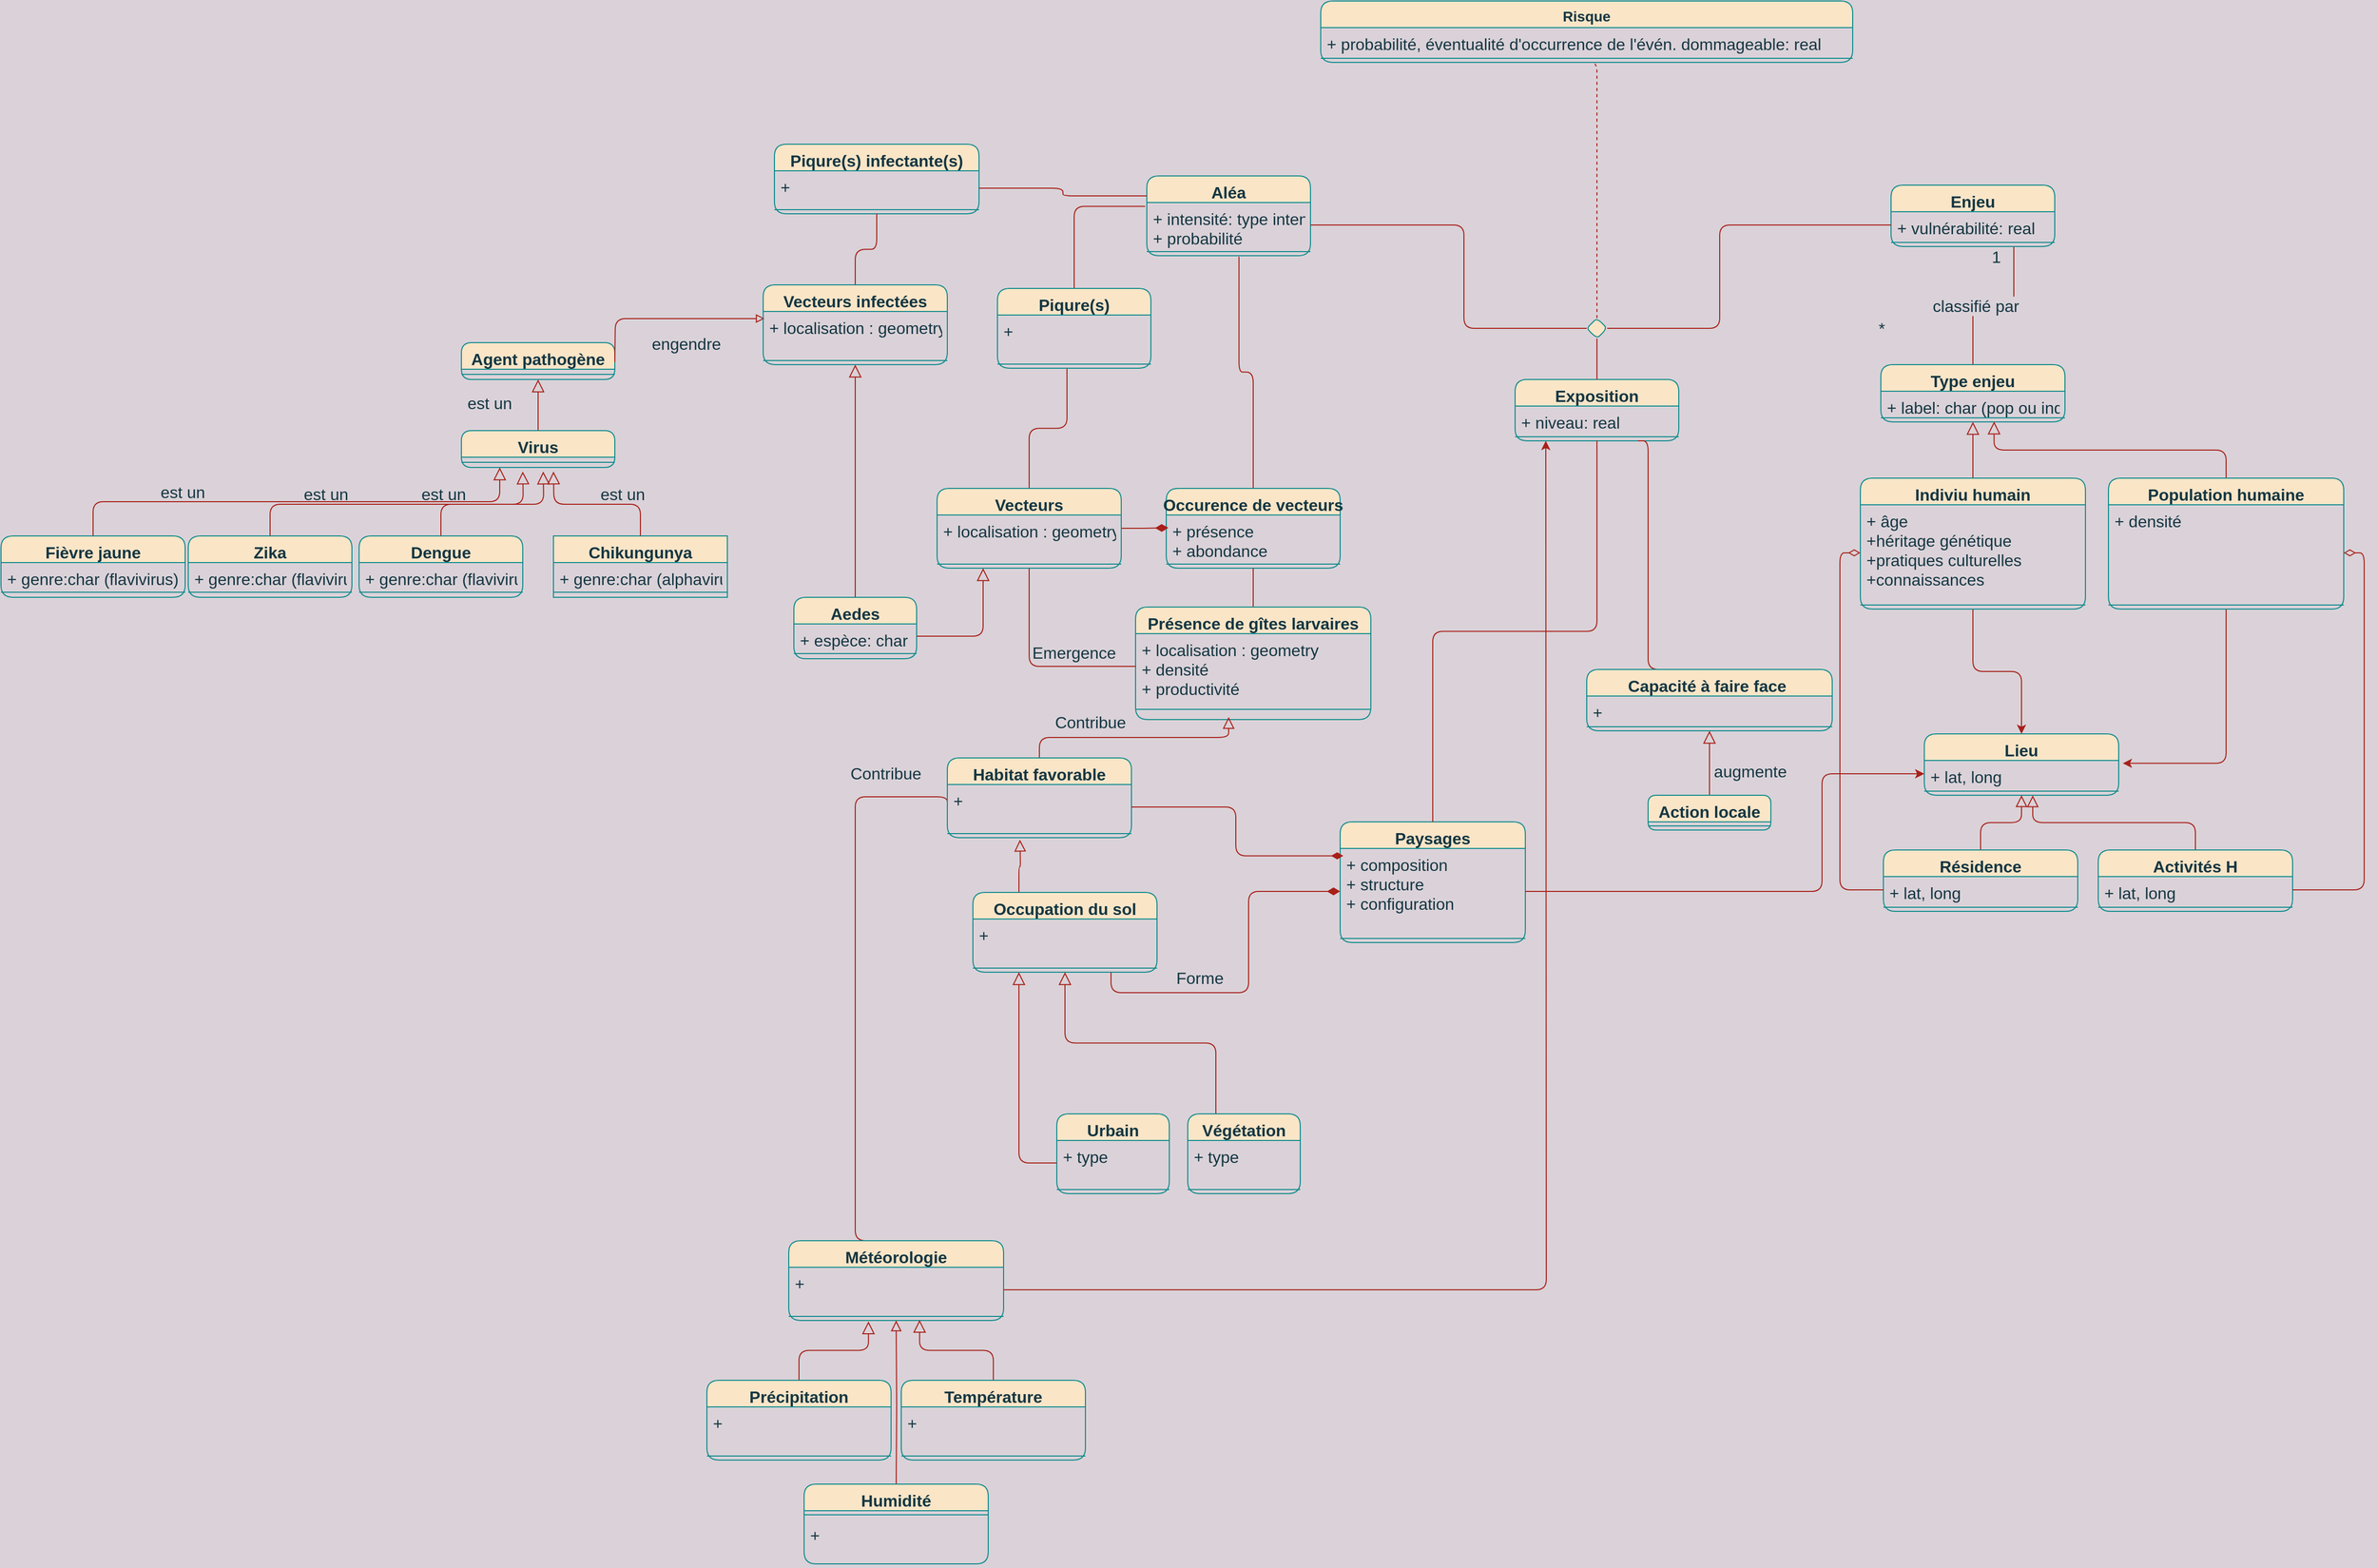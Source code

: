 <mxfile version="19.0.2" type="github">
  <diagram id="Etl3nPAd18TX28ZEUpS_" name="Page-1">
    <mxGraphModel dx="3942" dy="2468" grid="1" gridSize="10" guides="1" tooltips="1" connect="1" arrows="1" fold="1" page="1" pageScale="1" pageWidth="827" pageHeight="1169" background="#DAD2D8" math="0" shadow="0">
      <root>
        <mxCell id="0" />
        <mxCell id="1" parent="0" />
        <mxCell id="zQnf5BKZiq_Y63WzG17X-1" value="Exposition" style="swimlane;fontStyle=1;align=center;verticalAlign=top;childLayout=stackLayout;horizontal=1;startSize=26;horizontalStack=0;resizeParent=1;resizeParentMax=0;resizeLast=0;collapsible=1;marginBottom=0;fillColor=#FAE5C7;strokeColor=#0F8B8D;fontColor=#143642;rounded=1;fontSize=16;" vertex="1" parent="1">
          <mxGeometry x="-20" y="-650" width="160" height="60" as="geometry">
            <mxRectangle x="600" y="310" width="90" height="26" as="alternateBounds" />
          </mxGeometry>
        </mxCell>
        <mxCell id="zQnf5BKZiq_Y63WzG17X-2" value="+ niveau: real" style="text;strokeColor=none;fillColor=none;align=left;verticalAlign=top;spacingLeft=4;spacingRight=4;overflow=hidden;rotatable=0;points=[[0,0.5],[1,0.5]];portConstraint=eastwest;fontColor=#143642;rounded=1;fontSize=16;" vertex="1" parent="zQnf5BKZiq_Y63WzG17X-1">
          <mxGeometry y="26" width="160" height="26" as="geometry" />
        </mxCell>
        <mxCell id="zQnf5BKZiq_Y63WzG17X-3" value="" style="line;strokeWidth=1;fillColor=none;align=left;verticalAlign=middle;spacingTop=-1;spacingLeft=3;spacingRight=3;rotatable=0;labelPosition=right;points=[];portConstraint=eastwest;strokeColor=#0F8B8D;fontColor=#143642;labelBackgroundColor=#DAD2D8;rounded=1;fontSize=16;" vertex="1" parent="zQnf5BKZiq_Y63WzG17X-1">
          <mxGeometry y="52" width="160" height="8" as="geometry" />
        </mxCell>
        <mxCell id="zQnf5BKZiq_Y63WzG17X-4" style="edgeStyle=orthogonalEdgeStyle;shape=connector;orthogonalLoop=1;jettySize=auto;html=1;entryX=0.5;entryY=0;entryDx=0;entryDy=0;fontFamily=Helvetica;fontSize=16;fontColor=#143642;endArrow=none;endFill=0;strokeColor=#A8201A;exitX=0.75;exitY=1;exitDx=0;exitDy=0;labelBackgroundColor=#DAD2D8;rounded=1;" edge="1" parent="1" source="zQnf5BKZiq_Y63WzG17X-6" target="zQnf5BKZiq_Y63WzG17X-20">
          <mxGeometry relative="1" as="geometry" />
        </mxCell>
        <mxCell id="zQnf5BKZiq_Y63WzG17X-5" value="classifié par" style="edgeLabel;html=1;align=center;verticalAlign=middle;resizable=0;points=[];fontSize=16;fontFamily=Helvetica;fontColor=#143642;labelBackgroundColor=#DAD2D8;rounded=1;" vertex="1" connectable="0" parent="zQnf5BKZiq_Y63WzG17X-4">
          <mxGeometry x="0.234" relative="1" as="geometry">
            <mxPoint as="offset" />
          </mxGeometry>
        </mxCell>
        <mxCell id="zQnf5BKZiq_Y63WzG17X-6" value="Enjeu" style="swimlane;fontStyle=1;align=center;verticalAlign=top;childLayout=stackLayout;horizontal=1;startSize=26;horizontalStack=0;resizeParent=1;resizeParentMax=0;resizeLast=0;collapsible=1;marginBottom=0;fillColor=#FAE5C7;strokeColor=#0F8B8D;fontColor=#143642;rounded=1;fontSize=16;" vertex="1" parent="1">
          <mxGeometry x="347.5" y="-840" width="160" height="60" as="geometry" />
        </mxCell>
        <mxCell id="zQnf5BKZiq_Y63WzG17X-7" value="+ vulnérabilité: real" style="text;strokeColor=none;fillColor=none;align=left;verticalAlign=top;spacingLeft=4;spacingRight=4;overflow=hidden;rotatable=0;points=[[0,0.5],[1,0.5]];portConstraint=eastwest;fontColor=#143642;rounded=1;fontSize=16;" vertex="1" parent="zQnf5BKZiq_Y63WzG17X-6">
          <mxGeometry y="26" width="160" height="26" as="geometry" />
        </mxCell>
        <mxCell id="zQnf5BKZiq_Y63WzG17X-8" value="" style="line;strokeWidth=1;fillColor=none;align=left;verticalAlign=middle;spacingTop=-1;spacingLeft=3;spacingRight=3;rotatable=0;labelPosition=right;points=[];portConstraint=eastwest;strokeColor=#0F8B8D;fontColor=#143642;labelBackgroundColor=#DAD2D8;rounded=1;fontSize=16;" vertex="1" parent="zQnf5BKZiq_Y63WzG17X-6">
          <mxGeometry y="52" width="160" height="8" as="geometry" />
        </mxCell>
        <mxCell id="zQnf5BKZiq_Y63WzG17X-9" value="Aléa" style="swimlane;fontStyle=1;align=center;verticalAlign=top;childLayout=stackLayout;horizontal=1;startSize=26;horizontalStack=0;resizeParent=1;resizeParentMax=0;resizeLast=0;collapsible=1;marginBottom=0;fillColor=#FAE5C7;strokeColor=#0F8B8D;fontColor=#143642;rounded=1;fontSize=16;" vertex="1" parent="1">
          <mxGeometry x="-380" y="-849" width="160" height="78" as="geometry" />
        </mxCell>
        <mxCell id="zQnf5BKZiq_Y63WzG17X-10" value="+ intensité: type intensité&#xa;+ probabilité" style="text;strokeColor=none;fillColor=none;align=left;verticalAlign=top;spacingLeft=4;spacingRight=4;overflow=hidden;rotatable=0;points=[[0,0.5],[1,0.5]];portConstraint=eastwest;fontColor=#143642;rounded=1;fontSize=16;" vertex="1" parent="zQnf5BKZiq_Y63WzG17X-9">
          <mxGeometry y="26" width="160" height="44" as="geometry" />
        </mxCell>
        <mxCell id="zQnf5BKZiq_Y63WzG17X-11" value="" style="line;strokeWidth=1;fillColor=none;align=left;verticalAlign=middle;spacingTop=-1;spacingLeft=3;spacingRight=3;rotatable=0;labelPosition=right;points=[];portConstraint=eastwest;strokeColor=#0F8B8D;fontColor=#143642;labelBackgroundColor=#DAD2D8;rounded=1;fontSize=16;" vertex="1" parent="zQnf5BKZiq_Y63WzG17X-9">
          <mxGeometry y="70" width="160" height="8" as="geometry" />
        </mxCell>
        <mxCell id="zQnf5BKZiq_Y63WzG17X-12" style="edgeStyle=orthogonalEdgeStyle;orthogonalLoop=1;jettySize=auto;html=1;exitX=0.5;exitY=0;exitDx=0;exitDy=0;endArrow=none;endFill=0;dashed=1;entryX=0.5;entryY=1;entryDx=0;entryDy=0;strokeColor=#A8201A;fontColor=#143642;labelBackgroundColor=#DAD2D8;rounded=1;fontSize=16;" edge="1" parent="1" source="zQnf5BKZiq_Y63WzG17X-14" target="zQnf5BKZiq_Y63WzG17X-17">
          <mxGeometry relative="1" as="geometry">
            <mxPoint x="60" y="-790" as="targetPoint" />
            <Array as="points">
              <mxPoint x="60" y="-750" />
              <mxPoint x="60" y="-750" />
            </Array>
          </mxGeometry>
        </mxCell>
        <mxCell id="zQnf5BKZiq_Y63WzG17X-13" style="edgeStyle=elbowEdgeStyle;orthogonalLoop=1;jettySize=auto;html=1;exitX=1;exitY=0.5;exitDx=0;exitDy=0;endArrow=none;endFill=0;strokeColor=#A8201A;fontColor=#143642;labelBackgroundColor=#DAD2D8;rounded=1;fontSize=16;" edge="1" parent="1" source="zQnf5BKZiq_Y63WzG17X-14" target="zQnf5BKZiq_Y63WzG17X-7">
          <mxGeometry relative="1" as="geometry">
            <mxPoint x="210" y="-755" as="targetPoint" />
            <Array as="points">
              <mxPoint x="180" y="-700" />
            </Array>
          </mxGeometry>
        </mxCell>
        <mxCell id="zQnf5BKZiq_Y63WzG17X-14" value="" style="rhombus;aspect=fixed;fillColor=#FAE5C7;strokeColor=#0F8B8D;fontColor=#143642;rounded=1;fontSize=16;" vertex="1" parent="1">
          <mxGeometry x="50" y="-710" width="20" height="20" as="geometry" />
        </mxCell>
        <mxCell id="zQnf5BKZiq_Y63WzG17X-15" value="" style="endArrow=none;html=1;align=center;verticalAlign=bottom;labelBackgroundColor=none;edgeStyle=elbowEdgeStyle;strokeColor=#A8201A;fontColor=#143642;rounded=1;fontSize=16;" edge="1" parent="1" source="zQnf5BKZiq_Y63WzG17X-10" target="zQnf5BKZiq_Y63WzG17X-14">
          <mxGeometry relative="1" as="geometry">
            <mxPoint x="-140" y="-700" as="sourcePoint" />
            <Array as="points">
              <mxPoint x="-70" y="-700" />
              <mxPoint x="-50" y="-700" />
            </Array>
          </mxGeometry>
        </mxCell>
        <mxCell id="zQnf5BKZiq_Y63WzG17X-16" value="" style="endArrow=none;html=1;align=center;verticalAlign=bottom;labelBackgroundColor=none;entryX=0.5;entryY=0;entryDx=0;entryDy=0;edgeStyle=elbowEdgeStyle;elbow=vertical;strokeColor=#A8201A;fontColor=#143642;rounded=1;fontSize=16;" edge="1" parent="1" source="zQnf5BKZiq_Y63WzG17X-14" target="zQnf5BKZiq_Y63WzG17X-1">
          <mxGeometry relative="1" as="geometry">
            <mxPoint x="130" y="-700" as="targetPoint" />
          </mxGeometry>
        </mxCell>
        <mxCell id="zQnf5BKZiq_Y63WzG17X-17" value="Risque" style="swimlane;fontStyle=1;align=center;verticalAlign=top;childLayout=stackLayout;horizontal=1;startSize=26;horizontalStack=0;resizeParent=1;resizeParentMax=0;resizeLast=0;collapsible=1;marginBottom=0;fillColor=#FAE5C7;strokeColor=#0F8B8D;fontColor=#143642;rounded=1;fontSize=14;" vertex="1" parent="1">
          <mxGeometry x="-210" y="-1020" width="520" height="60" as="geometry" />
        </mxCell>
        <mxCell id="zQnf5BKZiq_Y63WzG17X-18" value="+ probabilité, éventualité d&#39;occurrence de l&#39;évén. dommageable: real" style="text;strokeColor=none;fillColor=none;align=left;verticalAlign=top;spacingLeft=4;spacingRight=4;overflow=hidden;rotatable=0;points=[[0,0.5],[1,0.5]];portConstraint=eastwest;fontColor=#143642;rounded=1;fontSize=16;" vertex="1" parent="zQnf5BKZiq_Y63WzG17X-17">
          <mxGeometry y="26" width="520" height="26" as="geometry" />
        </mxCell>
        <mxCell id="zQnf5BKZiq_Y63WzG17X-19" value="" style="line;strokeWidth=1;fillColor=none;align=left;verticalAlign=middle;spacingTop=-1;spacingLeft=3;spacingRight=3;rotatable=0;labelPosition=right;points=[];portConstraint=eastwest;strokeColor=#0F8B8D;fontColor=#143642;labelBackgroundColor=#DAD2D8;rounded=1;fontSize=16;" vertex="1" parent="zQnf5BKZiq_Y63WzG17X-17">
          <mxGeometry y="52" width="520" height="8" as="geometry" />
        </mxCell>
        <mxCell id="zQnf5BKZiq_Y63WzG17X-20" value="Type enjeu" style="swimlane;fontStyle=1;align=center;verticalAlign=top;childLayout=stackLayout;horizontal=1;startSize=26;horizontalStack=0;resizeParent=1;resizeParentMax=0;resizeLast=0;collapsible=1;marginBottom=0;fillColor=#FAE5C7;strokeColor=#0F8B8D;fontColor=#143642;rounded=1;fontSize=16;" vertex="1" parent="1">
          <mxGeometry x="337.5" y="-664.5" width="180" height="56" as="geometry" />
        </mxCell>
        <mxCell id="zQnf5BKZiq_Y63WzG17X-21" value="+ label: char (pop ou indiv)" style="text;strokeColor=none;fillColor=none;align=left;verticalAlign=top;spacingLeft=4;spacingRight=4;overflow=hidden;rotatable=0;points=[[0,0.5],[1,0.5]];portConstraint=eastwest;fontColor=#143642;rounded=1;fontSize=16;" vertex="1" parent="zQnf5BKZiq_Y63WzG17X-20">
          <mxGeometry y="26" width="180" height="22" as="geometry" />
        </mxCell>
        <mxCell id="zQnf5BKZiq_Y63WzG17X-22" value="" style="line;strokeWidth=1;fillColor=none;align=left;verticalAlign=middle;spacingTop=-1;spacingLeft=3;spacingRight=3;rotatable=0;labelPosition=right;points=[];portConstraint=eastwest;strokeColor=#0F8B8D;fontColor=#143642;labelBackgroundColor=#DAD2D8;rounded=1;fontSize=16;" vertex="1" parent="zQnf5BKZiq_Y63WzG17X-20">
          <mxGeometry y="48" width="180" height="8" as="geometry" />
        </mxCell>
        <mxCell id="zQnf5BKZiq_Y63WzG17X-23" value="1" style="text;html=1;align=center;verticalAlign=middle;resizable=0;points=[];autosize=1;strokeColor=none;fillColor=none;fontSize=16;fontFamily=Helvetica;fontColor=#143642;rounded=1;" vertex="1" parent="1">
          <mxGeometry x="440" y="-780" width="20" height="20" as="geometry" />
        </mxCell>
        <mxCell id="zQnf5BKZiq_Y63WzG17X-24" value="*" style="text;html=1;align=center;verticalAlign=middle;resizable=0;points=[];autosize=1;strokeColor=none;fillColor=none;fontSize=16;fontFamily=Helvetica;fontColor=#143642;rounded=1;" vertex="1" parent="1">
          <mxGeometry x="327.5" y="-710" width="20" height="20" as="geometry" />
        </mxCell>
        <mxCell id="zQnf5BKZiq_Y63WzG17X-25" style="edgeStyle=orthogonalEdgeStyle;rounded=1;orthogonalLoop=1;jettySize=auto;html=1;exitX=0.5;exitY=0;exitDx=0;exitDy=0;entryX=0.563;entryY=1.125;entryDx=0;entryDy=0;entryPerimeter=0;fontSize=16;fontColor=#143642;endArrow=none;endFill=0;strokeColor=#A8201A;fillColor=#FAE5C7;labelBackgroundColor=#DAD2D8;" edge="1" parent="1" source="zQnf5BKZiq_Y63WzG17X-26" target="zQnf5BKZiq_Y63WzG17X-11">
          <mxGeometry relative="1" as="geometry" />
        </mxCell>
        <mxCell id="zQnf5BKZiq_Y63WzG17X-26" value="Occurence de vecteurs" style="swimlane;fontStyle=1;align=center;verticalAlign=top;childLayout=stackLayout;horizontal=1;startSize=26;horizontalStack=0;resizeParent=1;resizeParentMax=0;resizeLast=0;collapsible=1;marginBottom=0;fillColor=#FAE5C7;strokeColor=#0F8B8D;fontColor=#143642;rounded=1;fontSize=16;" vertex="1" parent="1">
          <mxGeometry x="-361" y="-543.5" width="170" height="78" as="geometry" />
        </mxCell>
        <mxCell id="zQnf5BKZiq_Y63WzG17X-27" value="+ présence&#xa;+ abondance&#xa;&#xa;" style="text;strokeColor=none;fillColor=none;align=left;verticalAlign=top;spacingLeft=4;spacingRight=4;overflow=hidden;rotatable=0;points=[[0,0.5],[1,0.5]];portConstraint=eastwest;fontColor=#143642;rounded=1;fontSize=16;" vertex="1" parent="zQnf5BKZiq_Y63WzG17X-26">
          <mxGeometry y="26" width="170" height="44" as="geometry" />
        </mxCell>
        <mxCell id="zQnf5BKZiq_Y63WzG17X-28" value="" style="line;strokeWidth=1;fillColor=none;align=left;verticalAlign=middle;spacingTop=-1;spacingLeft=3;spacingRight=3;rotatable=0;labelPosition=right;points=[];portConstraint=eastwest;strokeColor=#0F8B8D;fontColor=#143642;labelBackgroundColor=#DAD2D8;rounded=1;fontSize=16;" vertex="1" parent="zQnf5BKZiq_Y63WzG17X-26">
          <mxGeometry y="70" width="170" height="8" as="geometry" />
        </mxCell>
        <mxCell id="zQnf5BKZiq_Y63WzG17X-29" style="edgeStyle=orthogonalEdgeStyle;rounded=1;orthogonalLoop=1;jettySize=auto;html=1;exitX=0.5;exitY=0;exitDx=0;exitDy=0;entryX=-0.01;entryY=0.086;entryDx=0;entryDy=0;entryPerimeter=0;fontSize=16;fontColor=#143642;endArrow=none;endFill=0;strokeColor=#A8201A;fillColor=#FAE5C7;labelBackgroundColor=#DAD2D8;" edge="1" parent="1" source="zQnf5BKZiq_Y63WzG17X-30" target="zQnf5BKZiq_Y63WzG17X-10">
          <mxGeometry relative="1" as="geometry" />
        </mxCell>
        <mxCell id="zQnf5BKZiq_Y63WzG17X-30" value="Piqure(s)" style="swimlane;fontStyle=1;align=center;verticalAlign=top;childLayout=stackLayout;horizontal=1;startSize=26;horizontalStack=0;resizeParent=1;resizeParentMax=0;resizeLast=0;collapsible=1;marginBottom=0;fillColor=#FAE5C7;strokeColor=#0F8B8D;fontColor=#143642;rounded=1;fontSize=16;" vertex="1" parent="1">
          <mxGeometry x="-526" y="-739" width="150" height="78" as="geometry" />
        </mxCell>
        <mxCell id="zQnf5BKZiq_Y63WzG17X-31" value="+ " style="text;strokeColor=none;fillColor=none;align=left;verticalAlign=top;spacingLeft=4;spacingRight=4;overflow=hidden;rotatable=0;points=[[0,0.5],[1,0.5]];portConstraint=eastwest;fontColor=#143642;rounded=1;fontSize=16;" vertex="1" parent="zQnf5BKZiq_Y63WzG17X-30">
          <mxGeometry y="26" width="150" height="44" as="geometry" />
        </mxCell>
        <mxCell id="zQnf5BKZiq_Y63WzG17X-32" value="" style="line;strokeWidth=1;fillColor=none;align=left;verticalAlign=middle;spacingTop=-1;spacingLeft=3;spacingRight=3;rotatable=0;labelPosition=right;points=[];portConstraint=eastwest;strokeColor=#0F8B8D;fontColor=#143642;labelBackgroundColor=#DAD2D8;rounded=1;fontSize=16;" vertex="1" parent="zQnf5BKZiq_Y63WzG17X-30">
          <mxGeometry y="70" width="150" height="8" as="geometry" />
        </mxCell>
        <mxCell id="zQnf5BKZiq_Y63WzG17X-33" value="Piqure(s) infectante(s)" style="swimlane;fontStyle=1;align=center;verticalAlign=top;childLayout=stackLayout;horizontal=1;startSize=26;horizontalStack=0;resizeParent=1;resizeParentMax=0;resizeLast=0;collapsible=1;marginBottom=0;fillColor=#FAE5C7;strokeColor=#0F8B8D;fontColor=#143642;rounded=1;fontSize=16;" vertex="1" parent="1">
          <mxGeometry x="-744" y="-880" width="200" height="68" as="geometry">
            <mxRectangle x="-430" y="200" width="180" height="26" as="alternateBounds" />
          </mxGeometry>
        </mxCell>
        <mxCell id="zQnf5BKZiq_Y63WzG17X-34" value="+" style="text;strokeColor=none;fillColor=none;align=left;verticalAlign=top;spacingLeft=4;spacingRight=4;overflow=hidden;rotatable=0;points=[[0,0.5],[1,0.5]];portConstraint=eastwest;fontColor=#143642;rounded=1;fontSize=16;" vertex="1" parent="zQnf5BKZiq_Y63WzG17X-33">
          <mxGeometry y="26" width="200" height="34" as="geometry" />
        </mxCell>
        <mxCell id="zQnf5BKZiq_Y63WzG17X-35" value="" style="line;strokeWidth=1;fillColor=none;align=left;verticalAlign=middle;spacingTop=-1;spacingLeft=3;spacingRight=3;rotatable=0;labelPosition=right;points=[];portConstraint=eastwest;strokeColor=#0F8B8D;fontColor=#143642;labelBackgroundColor=#DAD2D8;rounded=1;fontSize=16;" vertex="1" parent="zQnf5BKZiq_Y63WzG17X-33">
          <mxGeometry y="60" width="200" height="8" as="geometry" />
        </mxCell>
        <mxCell id="zQnf5BKZiq_Y63WzG17X-36" style="edgeStyle=orthogonalEdgeStyle;rounded=1;orthogonalLoop=1;jettySize=auto;html=1;exitX=0.5;exitY=0;exitDx=0;exitDy=0;entryX=0.5;entryY=1;entryDx=0;entryDy=0;fontSize=16;fontColor=#143642;strokeColor=#A8201A;fillColor=#FAE5C7;endArrow=none;endFill=0;labelBackgroundColor=#DAD2D8;" edge="1" parent="1" source="zQnf5BKZiq_Y63WzG17X-37" target="zQnf5BKZiq_Y63WzG17X-26">
          <mxGeometry relative="1" as="geometry" />
        </mxCell>
        <mxCell id="zQnf5BKZiq_Y63WzG17X-37" value="Présence de gîtes larvaires" style="swimlane;fontStyle=1;align=center;verticalAlign=top;childLayout=stackLayout;horizontal=1;startSize=26;horizontalStack=0;resizeParent=1;resizeParentMax=0;resizeLast=0;collapsible=1;marginBottom=0;fillColor=#FAE5C7;strokeColor=#0F8B8D;fontColor=#143642;rounded=1;fontSize=16;" vertex="1" parent="1">
          <mxGeometry x="-391" y="-427.5" width="230" height="110" as="geometry" />
        </mxCell>
        <mxCell id="zQnf5BKZiq_Y63WzG17X-38" value="+ localisation : geometry&#xa;+ densité&#xa;+ productivité&#xa;" style="text;strokeColor=none;fillColor=none;align=left;verticalAlign=top;spacingLeft=4;spacingRight=4;overflow=hidden;rotatable=0;points=[[0,0.5],[1,0.5]];portConstraint=eastwest;fontColor=#143642;rounded=1;fontSize=16;" vertex="1" parent="zQnf5BKZiq_Y63WzG17X-37">
          <mxGeometry y="26" width="230" height="64" as="geometry" />
        </mxCell>
        <mxCell id="zQnf5BKZiq_Y63WzG17X-39" value="" style="line;strokeWidth=1;fillColor=none;align=left;verticalAlign=middle;spacingTop=-1;spacingLeft=3;spacingRight=3;rotatable=0;labelPosition=right;points=[];portConstraint=eastwest;strokeColor=#0F8B8D;fontColor=#143642;labelBackgroundColor=#DAD2D8;rounded=1;fontSize=16;" vertex="1" parent="zQnf5BKZiq_Y63WzG17X-37">
          <mxGeometry y="90" width="230" height="20" as="geometry" />
        </mxCell>
        <mxCell id="zQnf5BKZiq_Y63WzG17X-41" style="edgeStyle=orthogonalEdgeStyle;rounded=1;orthogonalLoop=1;jettySize=auto;html=1;exitX=0.75;exitY=1;exitDx=0;exitDy=0;entryX=0;entryY=0.5;entryDx=0;entryDy=0;fontSize=16;fontColor=#143642;endArrow=diamondThin;endFill=1;endSize=10;strokeColor=#A8201A;fillColor=#FAE5C7;labelBackgroundColor=#DAD2D8;" edge="1" parent="1" source="zQnf5BKZiq_Y63WzG17X-42" target="zQnf5BKZiq_Y63WzG17X-74">
          <mxGeometry relative="1" as="geometry" />
        </mxCell>
        <mxCell id="zQnf5BKZiq_Y63WzG17X-196" style="edgeStyle=orthogonalEdgeStyle;curved=0;rounded=1;sketch=0;orthogonalLoop=1;jettySize=auto;html=1;exitX=0.25;exitY=0;exitDx=0;exitDy=0;fontColor=#143642;endArrow=block;endFill=0;endSize=9;strokeColor=#A8201A;fillColor=#FAE5C7;" edge="1" parent="1" source="zQnf5BKZiq_Y63WzG17X-42">
          <mxGeometry relative="1" as="geometry">
            <mxPoint x="-504" y="-200" as="targetPoint" />
          </mxGeometry>
        </mxCell>
        <mxCell id="zQnf5BKZiq_Y63WzG17X-42" value="Occupation du sol" style="swimlane;fontStyle=1;align=center;verticalAlign=top;childLayout=stackLayout;horizontal=1;startSize=26;horizontalStack=0;resizeParent=1;resizeParentMax=0;resizeLast=0;collapsible=1;marginBottom=0;fillColor=#FAE5C7;strokeColor=#0F8B8D;fontColor=#143642;rounded=1;fontSize=16;" vertex="1" parent="1">
          <mxGeometry x="-550" y="-148.5" width="180" height="78" as="geometry" />
        </mxCell>
        <mxCell id="zQnf5BKZiq_Y63WzG17X-43" value="+" style="text;strokeColor=none;fillColor=none;align=left;verticalAlign=top;spacingLeft=4;spacingRight=4;overflow=hidden;rotatable=0;points=[[0,0.5],[1,0.5]];portConstraint=eastwest;fontColor=#143642;rounded=1;fontSize=16;" vertex="1" parent="zQnf5BKZiq_Y63WzG17X-42">
          <mxGeometry y="26" width="180" height="44" as="geometry" />
        </mxCell>
        <mxCell id="zQnf5BKZiq_Y63WzG17X-44" value="" style="line;strokeWidth=1;fillColor=none;align=left;verticalAlign=middle;spacingTop=-1;spacingLeft=3;spacingRight=3;rotatable=0;labelPosition=right;points=[];portConstraint=eastwest;strokeColor=#0F8B8D;fontColor=#143642;labelBackgroundColor=#DAD2D8;rounded=1;fontSize=16;" vertex="1" parent="zQnf5BKZiq_Y63WzG17X-42">
          <mxGeometry y="70" width="180" height="8" as="geometry" />
        </mxCell>
        <mxCell id="zQnf5BKZiq_Y63WzG17X-46" style="edgeStyle=orthogonalEdgeStyle;orthogonalLoop=1;jettySize=auto;html=1;exitX=0.5;exitY=0;exitDx=0;exitDy=0;entryX=0;entryY=0.5;entryDx=0;entryDy=0;fontColor=#143642;strokeColor=#A8201A;fillColor=#FAE5C7;labelBackgroundColor=#DAD2D8;endArrow=none;endFill=0;rounded=1;fontSize=16;" edge="1" parent="1" source="zQnf5BKZiq_Y63WzG17X-47" target="zQnf5BKZiq_Y63WzG17X-198">
          <mxGeometry relative="1" as="geometry">
            <Array as="points">
              <mxPoint x="-665" y="192" />
              <mxPoint x="-665" y="-242" />
            </Array>
          </mxGeometry>
        </mxCell>
        <mxCell id="zQnf5BKZiq_Y63WzG17X-47" value="Météorologie" style="swimlane;fontStyle=1;align=center;verticalAlign=top;childLayout=stackLayout;horizontal=1;startSize=26;horizontalStack=0;resizeParent=1;resizeParentMax=0;resizeLast=0;collapsible=1;marginBottom=0;fillColor=#FAE5C7;strokeColor=#0F8B8D;fontColor=#143642;rounded=1;fontSize=16;" vertex="1" parent="1">
          <mxGeometry x="-730" y="192" width="210" height="78" as="geometry" />
        </mxCell>
        <mxCell id="zQnf5BKZiq_Y63WzG17X-48" value="+" style="text;strokeColor=none;fillColor=none;align=left;verticalAlign=top;spacingLeft=4;spacingRight=4;overflow=hidden;rotatable=0;points=[[0,0.5],[1,0.5]];portConstraint=eastwest;fontColor=#143642;rounded=1;fontSize=16;" vertex="1" parent="zQnf5BKZiq_Y63WzG17X-47">
          <mxGeometry y="26" width="210" height="44" as="geometry" />
        </mxCell>
        <mxCell id="zQnf5BKZiq_Y63WzG17X-49" value="" style="line;strokeWidth=1;fillColor=none;align=left;verticalAlign=middle;spacingTop=-1;spacingLeft=3;spacingRight=3;rotatable=0;labelPosition=right;points=[];portConstraint=eastwest;strokeColor=#0F8B8D;fontColor=#143642;labelBackgroundColor=#DAD2D8;rounded=1;fontSize=16;" vertex="1" parent="zQnf5BKZiq_Y63WzG17X-47">
          <mxGeometry y="70" width="210" height="8" as="geometry" />
        </mxCell>
        <mxCell id="zQnf5BKZiq_Y63WzG17X-51" style="edgeStyle=orthogonalEdgeStyle;orthogonalLoop=1;jettySize=auto;html=1;exitX=0.5;exitY=0;exitDx=0;exitDy=0;endArrow=block;endFill=0;labelBackgroundColor=#DAD2D8;strokeColor=#A8201A;fontColor=#143642;rounded=1;fontSize=16;endSize=10;entryX=0.609;entryY=0.929;entryDx=0;entryDy=0;entryPerimeter=0;" edge="1" parent="1" source="zQnf5BKZiq_Y63WzG17X-52" target="zQnf5BKZiq_Y63WzG17X-49">
          <mxGeometry relative="1" as="geometry">
            <mxPoint x="-600" y="286" as="targetPoint" />
          </mxGeometry>
        </mxCell>
        <mxCell id="zQnf5BKZiq_Y63WzG17X-52" value="Température" style="swimlane;fontStyle=1;align=center;verticalAlign=top;childLayout=stackLayout;horizontal=1;startSize=26;horizontalStack=0;resizeParent=1;resizeParentMax=0;resizeLast=0;collapsible=1;marginBottom=0;fillColor=#FAE5C7;strokeColor=#0F8B8D;fontColor=#143642;rounded=1;fontSize=16;" vertex="1" parent="1">
          <mxGeometry x="-620" y="328.5" width="180" height="78" as="geometry" />
        </mxCell>
        <mxCell id="zQnf5BKZiq_Y63WzG17X-53" value="+" style="text;strokeColor=none;fillColor=none;align=left;verticalAlign=top;spacingLeft=4;spacingRight=4;overflow=hidden;rotatable=0;points=[[0,0.5],[1,0.5]];portConstraint=eastwest;fontColor=#143642;rounded=1;fontSize=16;" vertex="1" parent="zQnf5BKZiq_Y63WzG17X-52">
          <mxGeometry y="26" width="180" height="44" as="geometry" />
        </mxCell>
        <mxCell id="zQnf5BKZiq_Y63WzG17X-54" value="" style="line;strokeWidth=1;fillColor=none;align=left;verticalAlign=middle;spacingTop=-1;spacingLeft=3;spacingRight=3;rotatable=0;labelPosition=right;points=[];portConstraint=eastwest;strokeColor=#0F8B8D;fontColor=#143642;labelBackgroundColor=#DAD2D8;rounded=1;fontSize=16;" vertex="1" parent="zQnf5BKZiq_Y63WzG17X-52">
          <mxGeometry y="70" width="180" height="8" as="geometry" />
        </mxCell>
        <mxCell id="zQnf5BKZiq_Y63WzG17X-55" value="Agent pathogène" style="swimlane;fontStyle=1;align=center;verticalAlign=top;childLayout=stackLayout;horizontal=1;startSize=26;horizontalStack=0;resizeParent=1;resizeParentMax=0;resizeLast=0;collapsible=1;marginBottom=0;fillColor=#FAE5C7;strokeColor=#0F8B8D;fontColor=#143642;rounded=1;fontSize=16;" vertex="1" parent="1">
          <mxGeometry x="-1050" y="-686" width="150" height="36" as="geometry" />
        </mxCell>
        <mxCell id="zQnf5BKZiq_Y63WzG17X-56" value="" style="line;strokeWidth=1;fillColor=none;align=left;verticalAlign=middle;spacingTop=-1;spacingLeft=3;spacingRight=3;rotatable=0;labelPosition=right;points=[];portConstraint=eastwest;strokeColor=#0F8B8D;fontColor=#143642;labelBackgroundColor=#DAD2D8;rounded=1;fontSize=16;" vertex="1" parent="zQnf5BKZiq_Y63WzG17X-55">
          <mxGeometry y="26" width="150" height="10" as="geometry" />
        </mxCell>
        <mxCell id="zQnf5BKZiq_Y63WzG17X-57" style="edgeStyle=orthogonalEdgeStyle;orthogonalLoop=1;jettySize=auto;html=1;entryX=0.008;entryY=0.158;entryDx=0;entryDy=0;fontColor=#143642;endArrow=block;endFill=0;strokeColor=#A8201A;fillColor=#FAE5C7;labelBackgroundColor=#DAD2D8;rounded=1;fontSize=16;entryPerimeter=0;" edge="1" parent="1" target="zQnf5BKZiq_Y63WzG17X-146">
          <mxGeometry relative="1" as="geometry">
            <mxPoint x="-900" y="-667" as="sourcePoint" />
          </mxGeometry>
        </mxCell>
        <mxCell id="zQnf5BKZiq_Y63WzG17X-58" style="edgeStyle=orthogonalEdgeStyle;orthogonalLoop=1;jettySize=auto;html=1;entryX=0.012;entryY=0.285;entryDx=0;entryDy=0;entryPerimeter=0;fontColor=#143642;endArrow=diamondThin;endFill=1;strokeColor=#A8201A;fillColor=#FAE5C7;labelBackgroundColor=#DAD2D8;rounded=1;fontSize=16;endSize=10;" edge="1" parent="1" source="zQnf5BKZiq_Y63WzG17X-60" target="zQnf5BKZiq_Y63WzG17X-27">
          <mxGeometry relative="1" as="geometry" />
        </mxCell>
        <mxCell id="zQnf5BKZiq_Y63WzG17X-59" style="edgeStyle=orthogonalEdgeStyle;rounded=1;orthogonalLoop=1;jettySize=auto;html=1;exitX=0.5;exitY=0;exitDx=0;exitDy=0;fontSize=16;fontColor=#143642;endArrow=none;endFill=0;strokeColor=#A8201A;fillColor=#FAE5C7;entryX=0.453;entryY=1.077;entryDx=0;entryDy=0;entryPerimeter=0;labelBackgroundColor=#DAD2D8;" edge="1" parent="1" source="zQnf5BKZiq_Y63WzG17X-60" target="zQnf5BKZiq_Y63WzG17X-32">
          <mxGeometry relative="1" as="geometry">
            <mxPoint x="-495.143" y="-760" as="targetPoint" />
          </mxGeometry>
        </mxCell>
        <mxCell id="zQnf5BKZiq_Y63WzG17X-60" value="Vecteurs" style="swimlane;fontStyle=1;align=center;verticalAlign=top;childLayout=stackLayout;horizontal=1;startSize=26;horizontalStack=0;resizeParent=1;resizeParentMax=0;resizeLast=0;collapsible=1;marginBottom=0;fillColor=#FAE5C7;strokeColor=#0F8B8D;fontColor=#143642;rounded=1;fontSize=16;" vertex="1" parent="1">
          <mxGeometry x="-585" y="-543.5" width="180" height="78" as="geometry" />
        </mxCell>
        <mxCell id="zQnf5BKZiq_Y63WzG17X-61" value="+ localisation : geometry&#xa;" style="text;strokeColor=none;fillColor=none;align=left;verticalAlign=top;spacingLeft=4;spacingRight=4;overflow=hidden;rotatable=0;points=[[0,0.5],[1,0.5]];portConstraint=eastwest;fontColor=#143642;rounded=1;fontSize=16;" vertex="1" parent="zQnf5BKZiq_Y63WzG17X-60">
          <mxGeometry y="26" width="180" height="44" as="geometry" />
        </mxCell>
        <mxCell id="zQnf5BKZiq_Y63WzG17X-62" value="" style="line;strokeWidth=1;fillColor=none;align=left;verticalAlign=middle;spacingTop=-1;spacingLeft=3;spacingRight=3;rotatable=0;labelPosition=right;points=[];portConstraint=eastwest;strokeColor=#0F8B8D;fontColor=#143642;labelBackgroundColor=#DAD2D8;rounded=1;fontSize=16;" vertex="1" parent="zQnf5BKZiq_Y63WzG17X-60">
          <mxGeometry y="70" width="180" height="8" as="geometry" />
        </mxCell>
        <mxCell id="zQnf5BKZiq_Y63WzG17X-63" style="edgeStyle=orthogonalEdgeStyle;rounded=1;orthogonalLoop=1;jettySize=auto;html=1;exitX=0.5;exitY=0;exitDx=0;exitDy=0;entryX=0.5;entryY=1;entryDx=0;entryDy=0;fontSize=16;fontColor=#143642;endArrow=block;endFill=0;strokeColor=#A8201A;fillColor=#FAE5C7;endSize=10;labelBackgroundColor=#DAD2D8;" edge="1" parent="1" source="zQnf5BKZiq_Y63WzG17X-64" target="zQnf5BKZiq_Y63WzG17X-145">
          <mxGeometry relative="1" as="geometry" />
        </mxCell>
        <mxCell id="zQnf5BKZiq_Y63WzG17X-64" value="Aedes" style="swimlane;fontStyle=1;align=center;verticalAlign=top;childLayout=stackLayout;horizontal=1;startSize=26;horizontalStack=0;resizeParent=1;resizeParentMax=0;resizeLast=0;collapsible=1;marginBottom=0;fillColor=#FAE5C7;strokeColor=#0F8B8D;fontColor=#143642;rounded=1;fontSize=16;" vertex="1" parent="1">
          <mxGeometry x="-725" y="-437" width="120" height="60" as="geometry" />
        </mxCell>
        <mxCell id="zQnf5BKZiq_Y63WzG17X-65" value="+ espèce: char" style="text;strokeColor=none;fillColor=none;align=left;verticalAlign=top;spacingLeft=4;spacingRight=4;overflow=hidden;rotatable=0;points=[[0,0.5],[1,0.5]];portConstraint=eastwest;fontColor=#143642;rounded=1;fontSize=16;" vertex="1" parent="zQnf5BKZiq_Y63WzG17X-64">
          <mxGeometry y="26" width="120" height="24" as="geometry" />
        </mxCell>
        <mxCell id="zQnf5BKZiq_Y63WzG17X-66" value="" style="line;strokeWidth=1;fillColor=none;align=left;verticalAlign=middle;spacingTop=-1;spacingLeft=3;spacingRight=3;rotatable=0;labelPosition=right;points=[];portConstraint=eastwest;labelBackgroundColor=#DAD2D8;strokeColor=#0F8B8D;fontColor=#143642;rounded=1;fontSize=16;" vertex="1" parent="zQnf5BKZiq_Y63WzG17X-64">
          <mxGeometry y="50" width="120" height="10" as="geometry" />
        </mxCell>
        <mxCell id="zQnf5BKZiq_Y63WzG17X-67" value="Contribue" style="text;html=1;strokeColor=none;fillColor=none;align=center;verticalAlign=middle;whiteSpace=wrap;fontColor=#143642;rounded=1;fontSize=16;" vertex="1" parent="1">
          <mxGeometry x="-465" y="-330" width="60" height="30" as="geometry" />
        </mxCell>
        <mxCell id="zQnf5BKZiq_Y63WzG17X-68" style="edgeStyle=orthogonalEdgeStyle;orthogonalLoop=1;jettySize=auto;html=1;exitX=0.5;exitY=0;exitDx=0;exitDy=0;entryX=0.371;entryY=1.107;entryDx=0;entryDy=0;endArrow=block;endFill=0;labelBackgroundColor=#DAD2D8;strokeColor=#A8201A;fontColor=#143642;rounded=1;fontSize=16;endSize=10;entryPerimeter=0;" edge="1" parent="1" source="zQnf5BKZiq_Y63WzG17X-69" target="zQnf5BKZiq_Y63WzG17X-49">
          <mxGeometry relative="1" as="geometry" />
        </mxCell>
        <mxCell id="zQnf5BKZiq_Y63WzG17X-69" value="Précipitation" style="swimlane;fontStyle=1;align=center;verticalAlign=top;childLayout=stackLayout;horizontal=1;startSize=26;horizontalStack=0;resizeParent=1;resizeParentMax=0;resizeLast=0;collapsible=1;marginBottom=0;fillColor=#FAE5C7;strokeColor=#0F8B8D;fontColor=#143642;rounded=1;fontSize=16;" vertex="1" parent="1">
          <mxGeometry x="-810" y="328.5" width="180" height="78" as="geometry" />
        </mxCell>
        <mxCell id="zQnf5BKZiq_Y63WzG17X-70" value="+" style="text;strokeColor=none;fillColor=none;align=left;verticalAlign=top;spacingLeft=4;spacingRight=4;overflow=hidden;rotatable=0;points=[[0,0.5],[1,0.5]];portConstraint=eastwest;fontColor=#143642;rounded=1;fontSize=16;" vertex="1" parent="zQnf5BKZiq_Y63WzG17X-69">
          <mxGeometry y="26" width="180" height="44" as="geometry" />
        </mxCell>
        <mxCell id="zQnf5BKZiq_Y63WzG17X-71" value="" style="line;strokeWidth=1;fillColor=none;align=left;verticalAlign=middle;spacingTop=-1;spacingLeft=3;spacingRight=3;rotatable=0;labelPosition=right;points=[];portConstraint=eastwest;strokeColor=#0F8B8D;fontColor=#143642;labelBackgroundColor=#DAD2D8;rounded=1;fontSize=16;" vertex="1" parent="zQnf5BKZiq_Y63WzG17X-69">
          <mxGeometry y="70" width="180" height="8" as="geometry" />
        </mxCell>
        <mxCell id="zQnf5BKZiq_Y63WzG17X-72" value="Contribue" style="text;html=1;strokeColor=none;fillColor=none;align=center;verticalAlign=middle;whiteSpace=wrap;fontColor=#143642;rounded=1;fontSize=16;" vertex="1" parent="1">
          <mxGeometry x="-665" y="-280" width="60" height="30" as="geometry" />
        </mxCell>
        <mxCell id="zQnf5BKZiq_Y63WzG17X-73" value="Paysages" style="swimlane;fontStyle=1;align=center;verticalAlign=top;childLayout=stackLayout;horizontal=1;startSize=26;horizontalStack=0;resizeParent=1;resizeParentMax=0;resizeLast=0;collapsible=1;marginBottom=0;fillColor=#FAE5C7;strokeColor=#0F8B8D;fontColor=#143642;rounded=1;fontSize=16;" vertex="1" parent="1">
          <mxGeometry x="-191" y="-217.5" width="181" height="118" as="geometry">
            <mxRectangle x="320" y="370" width="90" height="26" as="alternateBounds" />
          </mxGeometry>
        </mxCell>
        <mxCell id="zQnf5BKZiq_Y63WzG17X-74" value="+ composition&#xa;+ structure&#xa;+ configuration" style="text;strokeColor=none;fillColor=none;align=left;verticalAlign=top;spacingLeft=4;spacingRight=4;overflow=hidden;rotatable=0;points=[[0,0.5],[1,0.5]];portConstraint=eastwest;fontColor=#143642;rounded=1;fontSize=16;" vertex="1" parent="zQnf5BKZiq_Y63WzG17X-73">
          <mxGeometry y="26" width="181" height="84" as="geometry" />
        </mxCell>
        <mxCell id="zQnf5BKZiq_Y63WzG17X-75" value="" style="line;strokeWidth=1;fillColor=none;align=left;verticalAlign=middle;spacingTop=-1;spacingLeft=3;spacingRight=3;rotatable=0;labelPosition=right;points=[];portConstraint=eastwest;labelBackgroundColor=#DAD2D8;strokeColor=#0F8B8D;fontColor=#143642;rounded=1;fontSize=16;" vertex="1" parent="zQnf5BKZiq_Y63WzG17X-73">
          <mxGeometry y="110" width="181" height="8" as="geometry" />
        </mxCell>
        <mxCell id="zQnf5BKZiq_Y63WzG17X-76" value="Urbain" style="swimlane;fontStyle=1;align=center;verticalAlign=top;childLayout=stackLayout;horizontal=1;startSize=26;horizontalStack=0;resizeParent=1;resizeParentMax=0;resizeLast=0;collapsible=1;marginBottom=0;fillColor=#FAE5C7;strokeColor=#0F8B8D;fontColor=#143642;rounded=1;fontSize=16;" vertex="1" parent="1">
          <mxGeometry x="-468" y="68" width="110" height="78" as="geometry" />
        </mxCell>
        <mxCell id="zQnf5BKZiq_Y63WzG17X-77" value="+ type" style="text;strokeColor=none;fillColor=none;align=left;verticalAlign=top;spacingLeft=4;spacingRight=4;overflow=hidden;rotatable=0;points=[[0,0.5],[1,0.5]];portConstraint=eastwest;fontColor=#143642;rounded=1;fontSize=16;" vertex="1" parent="zQnf5BKZiq_Y63WzG17X-76">
          <mxGeometry y="26" width="110" height="44" as="geometry" />
        </mxCell>
        <mxCell id="zQnf5BKZiq_Y63WzG17X-78" value="" style="line;strokeWidth=1;fillColor=none;align=left;verticalAlign=middle;spacingTop=-1;spacingLeft=3;spacingRight=3;rotatable=0;labelPosition=right;points=[];portConstraint=eastwest;strokeColor=#0F8B8D;fontColor=#143642;labelBackgroundColor=#DAD2D8;rounded=1;fontSize=16;" vertex="1" parent="zQnf5BKZiq_Y63WzG17X-76">
          <mxGeometry y="70" width="110" height="8" as="geometry" />
        </mxCell>
        <mxCell id="zQnf5BKZiq_Y63WzG17X-79" style="edgeStyle=orthogonalEdgeStyle;rounded=1;orthogonalLoop=1;jettySize=auto;html=1;exitX=0.25;exitY=0;exitDx=0;exitDy=0;fontSize=16;fontColor=#143642;endArrow=block;endFill=0;endSize=10;strokeColor=#A8201A;fillColor=#FAE5C7;labelBackgroundColor=#DAD2D8;entryX=0.5;entryY=1;entryDx=0;entryDy=0;" edge="1" parent="1" source="zQnf5BKZiq_Y63WzG17X-80" target="zQnf5BKZiq_Y63WzG17X-42">
          <mxGeometry relative="1" as="geometry">
            <mxPoint x="-480" y="-170" as="targetPoint" />
          </mxGeometry>
        </mxCell>
        <mxCell id="zQnf5BKZiq_Y63WzG17X-80" value="Végétation" style="swimlane;fontStyle=1;align=center;verticalAlign=top;childLayout=stackLayout;horizontal=1;startSize=26;horizontalStack=0;resizeParent=1;resizeParentMax=0;resizeLast=0;collapsible=1;marginBottom=0;fillColor=#FAE5C7;strokeColor=#0F8B8D;fontColor=#143642;rounded=1;fontSize=16;" vertex="1" parent="1">
          <mxGeometry x="-340" y="68" width="110" height="78" as="geometry" />
        </mxCell>
        <mxCell id="zQnf5BKZiq_Y63WzG17X-81" value="+ type" style="text;strokeColor=none;fillColor=none;align=left;verticalAlign=top;spacingLeft=4;spacingRight=4;overflow=hidden;rotatable=0;points=[[0,0.5],[1,0.5]];portConstraint=eastwest;fontColor=#143642;rounded=1;fontSize=16;" vertex="1" parent="zQnf5BKZiq_Y63WzG17X-80">
          <mxGeometry y="26" width="110" height="44" as="geometry" />
        </mxCell>
        <mxCell id="zQnf5BKZiq_Y63WzG17X-82" value="" style="line;strokeWidth=1;fillColor=none;align=left;verticalAlign=middle;spacingTop=-1;spacingLeft=3;spacingRight=3;rotatable=0;labelPosition=right;points=[];portConstraint=eastwest;strokeColor=#0F8B8D;fontColor=#143642;labelBackgroundColor=#DAD2D8;rounded=1;fontSize=16;" vertex="1" parent="zQnf5BKZiq_Y63WzG17X-80">
          <mxGeometry y="70" width="110" height="8" as="geometry" />
        </mxCell>
        <mxCell id="zQnf5BKZiq_Y63WzG17X-83" style="edgeStyle=orthogonalEdgeStyle;rounded=1;orthogonalLoop=1;jettySize=auto;html=1;exitX=0;exitY=0.5;exitDx=0;exitDy=0;entryX=0.25;entryY=1;entryDx=0;entryDy=0;endArrow=block;endFill=0;labelBackgroundColor=#DAD2D8;strokeColor=#A8201A;fontColor=#143642;fontSize=16;endSize=10;" edge="1" parent="1" source="zQnf5BKZiq_Y63WzG17X-77" target="zQnf5BKZiq_Y63WzG17X-42">
          <mxGeometry relative="1" as="geometry" />
        </mxCell>
        <mxCell id="zQnf5BKZiq_Y63WzG17X-84" style="edgeStyle=orthogonalEdgeStyle;curved=0;rounded=1;sketch=0;orthogonalLoop=1;jettySize=auto;html=1;exitX=0.5;exitY=0;exitDx=0;exitDy=0;fontColor=#143642;strokeColor=#A8201A;fillColor=#FAE5C7;entryX=0.5;entryY=1;entryDx=0;entryDy=0;endSize=8;endArrow=block;endFill=0;labelBackgroundColor=#DAD2D8;" edge="1" parent="1" target="zQnf5BKZiq_Y63WzG17X-47">
          <mxGeometry relative="1" as="geometry">
            <mxPoint x="-630" y="316" as="targetPoint" />
            <mxPoint x="-625.0" y="436" as="sourcePoint" />
          </mxGeometry>
        </mxCell>
        <mxCell id="zQnf5BKZiq_Y63WzG17X-85" value="Humidité" style="swimlane;fontStyle=1;align=center;verticalAlign=top;childLayout=stackLayout;horizontal=1;startSize=26;horizontalStack=0;resizeParent=1;resizeParentMax=0;resizeLast=0;collapsible=1;marginBottom=0;fillColor=#FAE5C7;strokeColor=#0F8B8D;fontColor=#143642;rounded=1;fontSize=16;" vertex="1" parent="1">
          <mxGeometry x="-715" y="430" width="180" height="78" as="geometry" />
        </mxCell>
        <mxCell id="zQnf5BKZiq_Y63WzG17X-87" value="" style="line;strokeWidth=1;fillColor=none;align=left;verticalAlign=middle;spacingTop=-1;spacingLeft=3;spacingRight=3;rotatable=0;labelPosition=right;points=[];portConstraint=eastwest;strokeColor=#0F8B8D;fontColor=#143642;labelBackgroundColor=#DAD2D8;rounded=1;fontSize=16;" vertex="1" parent="zQnf5BKZiq_Y63WzG17X-85">
          <mxGeometry y="26" width="180" height="8" as="geometry" />
        </mxCell>
        <mxCell id="zQnf5BKZiq_Y63WzG17X-86" value="+" style="text;strokeColor=none;fillColor=none;align=left;verticalAlign=top;spacingLeft=4;spacingRight=4;overflow=hidden;rotatable=0;points=[[0,0.5],[1,0.5]];portConstraint=eastwest;fontColor=#143642;rounded=1;fontSize=16;" vertex="1" parent="zQnf5BKZiq_Y63WzG17X-85">
          <mxGeometry y="34" width="180" height="44" as="geometry" />
        </mxCell>
        <mxCell id="zQnf5BKZiq_Y63WzG17X-88" style="edgeStyle=orthogonalEdgeStyle;rounded=1;orthogonalLoop=1;jettySize=auto;html=1;exitX=0.5;exitY=0;exitDx=0;exitDy=0;entryX=0.5;entryY=1;entryDx=0;entryDy=0;labelBackgroundColor=#DAD2D8;strokeColor=#A8201A;fontColor=#143642;fontSize=16;endArrow=none;endFill=0;" edge="1" parent="1" source="zQnf5BKZiq_Y63WzG17X-73" target="zQnf5BKZiq_Y63WzG17X-1">
          <mxGeometry relative="1" as="geometry">
            <mxPoint x="42.5" y="-340" as="sourcePoint" />
          </mxGeometry>
        </mxCell>
        <mxCell id="zQnf5BKZiq_Y63WzG17X-92" style="edgeStyle=orthogonalEdgeStyle;rounded=1;orthogonalLoop=1;jettySize=auto;html=1;exitX=0.5;exitY=0;exitDx=0;exitDy=0;entryX=0.75;entryY=1;entryDx=0;entryDy=0;labelBackgroundColor=#DAD2D8;strokeColor=#A8201A;fontColor=#143642;fontSize=16;endArrow=none;endFill=0;" edge="1" parent="1" source="zQnf5BKZiq_Y63WzG17X-93" target="zQnf5BKZiq_Y63WzG17X-1">
          <mxGeometry relative="1" as="geometry">
            <Array as="points">
              <mxPoint x="110" y="-366" />
              <mxPoint x="110" y="-590" />
            </Array>
          </mxGeometry>
        </mxCell>
        <mxCell id="zQnf5BKZiq_Y63WzG17X-93" value="Capacité à faire face " style="swimlane;fontStyle=1;align=center;verticalAlign=top;childLayout=stackLayout;horizontal=1;startSize=26;horizontalStack=0;resizeParent=1;resizeParentMax=0;resizeLast=0;collapsible=1;marginBottom=0;fillColor=#FAE5C7;strokeColor=#0F8B8D;fontColor=#143642;rounded=1;fontSize=16;" vertex="1" parent="1">
          <mxGeometry x="50" y="-366.5" width="240" height="60" as="geometry">
            <mxRectangle x="320" y="370" width="90" height="26" as="alternateBounds" />
          </mxGeometry>
        </mxCell>
        <mxCell id="zQnf5BKZiq_Y63WzG17X-94" value="+&#xa; " style="text;strokeColor=none;fillColor=none;align=left;verticalAlign=top;spacingLeft=4;spacingRight=4;overflow=hidden;rotatable=0;points=[[0,0.5],[1,0.5]];portConstraint=eastwest;fontColor=#143642;rounded=1;fontSize=16;" vertex="1" parent="zQnf5BKZiq_Y63WzG17X-93">
          <mxGeometry y="26" width="240" height="26" as="geometry" />
        </mxCell>
        <mxCell id="zQnf5BKZiq_Y63WzG17X-95" value="" style="line;strokeWidth=1;fillColor=none;align=left;verticalAlign=middle;spacingTop=-1;spacingLeft=3;spacingRight=3;rotatable=0;labelPosition=right;points=[];portConstraint=eastwest;labelBackgroundColor=#DAD2D8;strokeColor=#0F8B8D;fontColor=#143642;rounded=1;fontSize=16;" vertex="1" parent="zQnf5BKZiq_Y63WzG17X-93">
          <mxGeometry y="52" width="240" height="8" as="geometry" />
        </mxCell>
        <mxCell id="zQnf5BKZiq_Y63WzG17X-101" style="edgeStyle=orthogonalEdgeStyle;rounded=1;orthogonalLoop=1;jettySize=auto;html=1;exitX=0.5;exitY=0;exitDx=0;exitDy=0;labelBackgroundColor=#DAD2D8;strokeColor=#A8201A;fontColor=#143642;fontSize=16;endArrow=block;endFill=0;endSize=10;entryX=0.5;entryY=1;entryDx=0;entryDy=0;" edge="1" parent="1" source="zQnf5BKZiq_Y63WzG17X-102" target="zQnf5BKZiq_Y63WzG17X-93">
          <mxGeometry relative="1" as="geometry">
            <mxPoint x="140" y="-230" as="targetPoint" />
          </mxGeometry>
        </mxCell>
        <mxCell id="zQnf5BKZiq_Y63WzG17X-102" value="Action locale" style="swimlane;fontStyle=1;align=center;verticalAlign=top;childLayout=stackLayout;horizontal=1;startSize=26;horizontalStack=0;resizeParent=1;resizeParentMax=0;resizeLast=0;collapsible=1;marginBottom=0;fillColor=#FAE5C7;strokeColor=#0F8B8D;fontColor=#143642;rounded=1;fontSize=16;" vertex="1" parent="1">
          <mxGeometry x="110" y="-243.5" width="120" height="34" as="geometry">
            <mxRectangle x="320" y="370" width="90" height="26" as="alternateBounds" />
          </mxGeometry>
        </mxCell>
        <mxCell id="zQnf5BKZiq_Y63WzG17X-103" value="" style="line;strokeWidth=1;fillColor=none;align=left;verticalAlign=middle;spacingTop=-1;spacingLeft=3;spacingRight=3;rotatable=0;labelPosition=right;points=[];portConstraint=eastwest;labelBackgroundColor=#DAD2D8;strokeColor=#0F8B8D;fontColor=#143642;rounded=1;fontSize=16;" vertex="1" parent="zQnf5BKZiq_Y63WzG17X-102">
          <mxGeometry y="26" width="120" height="8" as="geometry" />
        </mxCell>
        <mxCell id="zQnf5BKZiq_Y63WzG17X-116" style="edgeStyle=orthogonalEdgeStyle;rounded=1;orthogonalLoop=1;jettySize=auto;html=1;exitX=0.5;exitY=0;exitDx=0;exitDy=0;entryX=0.5;entryY=1;entryDx=0;entryDy=0;fontColor=#143642;strokeColor=#A8201A;fillColor=#FAE5C7;fontSize=16;endArrow=block;endFill=0;endSize=10;labelBackgroundColor=#DAD2D8;" edge="1" parent="1" source="zQnf5BKZiq_Y63WzG17X-117" target="zQnf5BKZiq_Y63WzG17X-55">
          <mxGeometry relative="1" as="geometry" />
        </mxCell>
        <mxCell id="zQnf5BKZiq_Y63WzG17X-117" value="Virus" style="swimlane;fontStyle=1;align=center;verticalAlign=top;childLayout=stackLayout;horizontal=1;startSize=26;horizontalStack=0;resizeParent=1;resizeParentMax=0;resizeLast=0;collapsible=1;marginBottom=0;fillColor=#FAE5C7;strokeColor=#0F8B8D;fontColor=#143642;rounded=1;fontSize=16;" vertex="1" parent="1">
          <mxGeometry x="-1050" y="-600" width="150" height="36" as="geometry" />
        </mxCell>
        <mxCell id="zQnf5BKZiq_Y63WzG17X-118" value="" style="line;strokeWidth=1;fillColor=none;align=left;verticalAlign=middle;spacingTop=-1;spacingLeft=3;spacingRight=3;rotatable=0;labelPosition=right;points=[];portConstraint=eastwest;strokeColor=#0F8B8D;fontColor=#143642;labelBackgroundColor=#DAD2D8;rounded=1;fontSize=16;" vertex="1" parent="zQnf5BKZiq_Y63WzG17X-117">
          <mxGeometry y="26" width="150" height="10" as="geometry" />
        </mxCell>
        <mxCell id="zQnf5BKZiq_Y63WzG17X-119" style="edgeStyle=orthogonalEdgeStyle;rounded=1;orthogonalLoop=1;jettySize=auto;html=1;exitX=0.5;exitY=0;exitDx=0;exitDy=0;fontColor=#143642;strokeColor=#A8201A;fillColor=#FAE5C7;fontSize=16;endArrow=block;endFill=0;endSize=10;labelBackgroundColor=#DAD2D8;" edge="1" parent="1" source="zQnf5BKZiq_Y63WzG17X-120">
          <mxGeometry relative="1" as="geometry">
            <mxPoint x="-990" y="-560" as="targetPoint" />
          </mxGeometry>
        </mxCell>
        <mxCell id="zQnf5BKZiq_Y63WzG17X-120" value="Dengue" style="swimlane;fontStyle=1;align=center;verticalAlign=top;childLayout=stackLayout;horizontal=1;startSize=26;horizontalStack=0;resizeParent=1;resizeParentMax=0;resizeLast=0;collapsible=1;marginBottom=0;fillColor=#FAE5C7;strokeColor=#0F8B8D;fontColor=#143642;rounded=1;fontSize=16;" vertex="1" parent="1">
          <mxGeometry x="-1150" y="-497" width="160" height="60" as="geometry" />
        </mxCell>
        <mxCell id="zQnf5BKZiq_Y63WzG17X-121" value="+ genre:char (flavivirus)" style="text;strokeColor=none;fillColor=none;align=left;verticalAlign=top;spacingLeft=4;spacingRight=4;overflow=hidden;rotatable=0;points=[[0,0.5],[1,0.5]];portConstraint=eastwest;fontColor=#143642;rounded=1;fontSize=16;" vertex="1" parent="zQnf5BKZiq_Y63WzG17X-120">
          <mxGeometry y="26" width="160" height="24" as="geometry" />
        </mxCell>
        <mxCell id="zQnf5BKZiq_Y63WzG17X-122" value="" style="line;strokeWidth=1;fillColor=none;align=left;verticalAlign=middle;spacingTop=-1;spacingLeft=3;spacingRight=3;rotatable=0;labelPosition=right;points=[];portConstraint=eastwest;labelBackgroundColor=#DAD2D8;strokeColor=#0F8B8D;fontColor=#143642;rounded=1;fontSize=16;" vertex="1" parent="zQnf5BKZiq_Y63WzG17X-120">
          <mxGeometry y="50" width="160" height="10" as="geometry" />
        </mxCell>
        <mxCell id="zQnf5BKZiq_Y63WzG17X-123" style="edgeStyle=orthogonalEdgeStyle;rounded=1;orthogonalLoop=1;jettySize=auto;html=1;exitX=0.5;exitY=0;exitDx=0;exitDy=0;fontColor=#143642;strokeColor=#A8201A;fillColor=#FAE5C7;fontSize=16;endArrow=block;endFill=0;endSize=10;labelBackgroundColor=#DAD2D8;" edge="1" parent="1" source="zQnf5BKZiq_Y63WzG17X-124">
          <mxGeometry relative="1" as="geometry">
            <mxPoint x="-970" y="-560" as="targetPoint" />
          </mxGeometry>
        </mxCell>
        <mxCell id="zQnf5BKZiq_Y63WzG17X-124" value="Zika" style="swimlane;fontStyle=1;align=center;verticalAlign=top;childLayout=stackLayout;horizontal=1;startSize=26;horizontalStack=0;resizeParent=1;resizeParentMax=0;resizeLast=0;collapsible=1;marginBottom=0;fillColor=#FAE5C7;strokeColor=#0F8B8D;fontColor=#143642;rounded=1;fontSize=16;" vertex="1" parent="1">
          <mxGeometry x="-1317" y="-497" width="160" height="60" as="geometry" />
        </mxCell>
        <mxCell id="zQnf5BKZiq_Y63WzG17X-125" value="+ genre:char (flavivirus)" style="text;strokeColor=none;fillColor=none;align=left;verticalAlign=top;spacingLeft=4;spacingRight=4;overflow=hidden;rotatable=0;points=[[0,0.5],[1,0.5]];portConstraint=eastwest;fontColor=#143642;rounded=1;fontSize=16;" vertex="1" parent="zQnf5BKZiq_Y63WzG17X-124">
          <mxGeometry y="26" width="160" height="24" as="geometry" />
        </mxCell>
        <mxCell id="zQnf5BKZiq_Y63WzG17X-126" value="" style="line;strokeWidth=1;fillColor=none;align=left;verticalAlign=middle;spacingTop=-1;spacingLeft=3;spacingRight=3;rotatable=0;labelPosition=right;points=[];portConstraint=eastwest;labelBackgroundColor=#DAD2D8;strokeColor=#0F8B8D;fontColor=#143642;rounded=1;fontSize=16;" vertex="1" parent="zQnf5BKZiq_Y63WzG17X-124">
          <mxGeometry y="50" width="160" height="10" as="geometry" />
        </mxCell>
        <mxCell id="zQnf5BKZiq_Y63WzG17X-127" style="edgeStyle=orthogonalEdgeStyle;rounded=1;orthogonalLoop=1;jettySize=auto;html=1;exitX=0.5;exitY=0;exitDx=0;exitDy=0;fontColor=#143642;strokeColor=#A8201A;fillColor=#FAE5C7;fontSize=16;endArrow=block;endFill=0;endSize=10;labelBackgroundColor=#DAD2D8;" edge="1" parent="1" source="zQnf5BKZiq_Y63WzG17X-128">
          <mxGeometry relative="1" as="geometry">
            <mxPoint x="-960" y="-560" as="targetPoint" />
          </mxGeometry>
        </mxCell>
        <mxCell id="zQnf5BKZiq_Y63WzG17X-128" value="Chikungunya" style="swimlane;fontStyle=1;align=center;verticalAlign=top;childLayout=stackLayout;horizontal=1;startSize=26;horizontalStack=0;resizeParent=1;resizeParentMax=0;resizeLast=0;collapsible=1;marginBottom=0;fillColor=#FAE5C7;strokeColor=#0F8B8D;fontColor=#143642;rounded=1;fontSize=16;arcSize=0;" vertex="1" parent="1">
          <mxGeometry x="-960" y="-497" width="170" height="60" as="geometry" />
        </mxCell>
        <mxCell id="zQnf5BKZiq_Y63WzG17X-129" value="+ genre:char (alphavirus)" style="text;strokeColor=none;fillColor=none;align=left;verticalAlign=top;spacingLeft=4;spacingRight=4;overflow=hidden;rotatable=0;points=[[0,0.5],[1,0.5]];portConstraint=eastwest;fontColor=#143642;rounded=1;fontSize=16;" vertex="1" parent="zQnf5BKZiq_Y63WzG17X-128">
          <mxGeometry y="26" width="170" height="24" as="geometry" />
        </mxCell>
        <mxCell id="zQnf5BKZiq_Y63WzG17X-130" value="" style="line;strokeWidth=1;fillColor=none;align=left;verticalAlign=middle;spacingTop=-1;spacingLeft=3;spacingRight=3;rotatable=0;labelPosition=right;points=[];portConstraint=eastwest;labelBackgroundColor=#DAD2D8;strokeColor=#0F8B8D;fontColor=#143642;rounded=1;fontSize=16;" vertex="1" parent="zQnf5BKZiq_Y63WzG17X-128">
          <mxGeometry y="50" width="170" height="10" as="geometry" />
        </mxCell>
        <mxCell id="zQnf5BKZiq_Y63WzG17X-131" style="edgeStyle=orthogonalEdgeStyle;rounded=1;orthogonalLoop=1;jettySize=auto;html=1;exitX=0.5;exitY=0;exitDx=0;exitDy=0;entryX=0.25;entryY=1;entryDx=0;entryDy=0;fontColor=#143642;strokeColor=#A8201A;fillColor=#FAE5C7;fontSize=16;endArrow=block;endFill=0;endSize=10;labelBackgroundColor=#DAD2D8;" edge="1" parent="1" source="zQnf5BKZiq_Y63WzG17X-132" target="zQnf5BKZiq_Y63WzG17X-117">
          <mxGeometry relative="1" as="geometry" />
        </mxCell>
        <mxCell id="zQnf5BKZiq_Y63WzG17X-132" value="Fièvre jaune" style="swimlane;fontStyle=1;align=center;verticalAlign=top;childLayout=stackLayout;horizontal=1;startSize=26;horizontalStack=0;resizeParent=1;resizeParentMax=0;resizeLast=0;collapsible=1;marginBottom=0;fillColor=#FAE5C7;strokeColor=#0F8B8D;fontColor=#143642;rounded=1;fontSize=16;" vertex="1" parent="1">
          <mxGeometry x="-1500" y="-497" width="180" height="60" as="geometry" />
        </mxCell>
        <mxCell id="zQnf5BKZiq_Y63WzG17X-133" value="+ genre:char (flavivirus)" style="text;strokeColor=none;fillColor=none;align=left;verticalAlign=top;spacingLeft=4;spacingRight=4;overflow=hidden;rotatable=0;points=[[0,0.5],[1,0.5]];portConstraint=eastwest;fontColor=#143642;rounded=1;fontSize=16;" vertex="1" parent="zQnf5BKZiq_Y63WzG17X-132">
          <mxGeometry y="26" width="180" height="24" as="geometry" />
        </mxCell>
        <mxCell id="zQnf5BKZiq_Y63WzG17X-134" value="" style="line;strokeWidth=1;fillColor=none;align=left;verticalAlign=middle;spacingTop=-1;spacingLeft=3;spacingRight=3;rotatable=0;labelPosition=right;points=[];portConstraint=eastwest;labelBackgroundColor=#DAD2D8;strokeColor=#0F8B8D;fontColor=#143642;rounded=1;fontSize=16;" vertex="1" parent="zQnf5BKZiq_Y63WzG17X-132">
          <mxGeometry y="50" width="180" height="10" as="geometry" />
        </mxCell>
        <mxCell id="zQnf5BKZiq_Y63WzG17X-135" value="Lieu" style="swimlane;fontStyle=1;align=center;verticalAlign=top;childLayout=stackLayout;horizontal=1;startSize=26;horizontalStack=0;resizeParent=1;resizeParentMax=0;resizeLast=0;collapsible=1;marginBottom=0;fillColor=#FAE5C7;strokeColor=#0F8B8D;fontColor=#143642;rounded=1;fontSize=16;" vertex="1" parent="1">
          <mxGeometry x="380" y="-303.5" width="190" height="60" as="geometry">
            <mxRectangle x="320" y="370" width="90" height="26" as="alternateBounds" />
          </mxGeometry>
        </mxCell>
        <mxCell id="zQnf5BKZiq_Y63WzG17X-136" value="+ lat, long&#xa; &#xa;" style="text;strokeColor=none;fillColor=none;align=left;verticalAlign=top;spacingLeft=4;spacingRight=4;overflow=hidden;rotatable=0;points=[[0,0.5],[1,0.5]];portConstraint=eastwest;fontColor=#143642;rounded=1;fontSize=16;" vertex="1" parent="zQnf5BKZiq_Y63WzG17X-135">
          <mxGeometry y="26" width="190" height="26" as="geometry" />
        </mxCell>
        <mxCell id="zQnf5BKZiq_Y63WzG17X-137" value="" style="line;strokeWidth=1;fillColor=none;align=left;verticalAlign=middle;spacingTop=-1;spacingLeft=3;spacingRight=3;rotatable=0;labelPosition=right;points=[];portConstraint=eastwest;labelBackgroundColor=#DAD2D8;strokeColor=#0F8B8D;fontColor=#143642;rounded=1;fontSize=16;" vertex="1" parent="zQnf5BKZiq_Y63WzG17X-135">
          <mxGeometry y="52" width="190" height="8" as="geometry" />
        </mxCell>
        <mxCell id="zQnf5BKZiq_Y63WzG17X-138" value="est un&amp;nbsp;" style="text;html=1;strokeColor=none;fillColor=none;align=center;verticalAlign=middle;whiteSpace=wrap;rounded=0;fontSize=16;fontColor=#143642;" vertex="1" parent="1">
          <mxGeometry x="-1350" y="-555" width="60" height="30" as="geometry" />
        </mxCell>
        <mxCell id="zQnf5BKZiq_Y63WzG17X-139" value="est un&amp;nbsp;" style="text;html=1;strokeColor=none;fillColor=none;align=center;verticalAlign=middle;whiteSpace=wrap;rounded=0;fontSize=16;fontColor=#143642;" vertex="1" parent="1">
          <mxGeometry x="-1210" y="-553.5" width="60" height="30" as="geometry" />
        </mxCell>
        <mxCell id="zQnf5BKZiq_Y63WzG17X-140" value="est un&amp;nbsp;" style="text;html=1;strokeColor=none;fillColor=none;align=center;verticalAlign=middle;whiteSpace=wrap;rounded=0;fontSize=16;fontColor=#143642;" vertex="1" parent="1">
          <mxGeometry x="-1100" y="-553.5" width="70" height="30" as="geometry" />
        </mxCell>
        <mxCell id="zQnf5BKZiq_Y63WzG17X-141" value="est un&amp;nbsp;" style="text;html=1;strokeColor=none;fillColor=none;align=center;verticalAlign=middle;whiteSpace=wrap;rounded=0;fontSize=16;fontColor=#143642;" vertex="1" parent="1">
          <mxGeometry x="-920" y="-553.5" width="60" height="30" as="geometry" />
        </mxCell>
        <mxCell id="zQnf5BKZiq_Y63WzG17X-142" value="est un&amp;nbsp;" style="text;html=1;strokeColor=none;fillColor=none;align=center;verticalAlign=middle;whiteSpace=wrap;rounded=0;fontSize=16;fontColor=#143642;" vertex="1" parent="1">
          <mxGeometry x="-1050" y="-642" width="60" height="30" as="geometry" />
        </mxCell>
        <mxCell id="zQnf5BKZiq_Y63WzG17X-143" value="engendre" style="text;html=1;strokeColor=none;fillColor=none;align=center;verticalAlign=middle;whiteSpace=wrap;rounded=0;fontSize=16;fontColor=#143642;" vertex="1" parent="1">
          <mxGeometry x="-860" y="-700" width="60" height="30" as="geometry" />
        </mxCell>
        <mxCell id="zQnf5BKZiq_Y63WzG17X-144" style="edgeStyle=orthogonalEdgeStyle;rounded=1;orthogonalLoop=1;jettySize=auto;html=1;exitX=0.5;exitY=0;exitDx=0;exitDy=0;entryX=0.5;entryY=1;entryDx=0;entryDy=0;fontSize=16;fontColor=#143642;endArrow=none;endFill=0;strokeColor=#A8201A;fillColor=#FAE5C7;labelBackgroundColor=#DAD2D8;" edge="1" parent="1" source="zQnf5BKZiq_Y63WzG17X-145" target="zQnf5BKZiq_Y63WzG17X-33">
          <mxGeometry relative="1" as="geometry" />
        </mxCell>
        <mxCell id="zQnf5BKZiq_Y63WzG17X-145" value="Vecteurs infectées" style="swimlane;fontStyle=1;align=center;verticalAlign=top;childLayout=stackLayout;horizontal=1;startSize=26;horizontalStack=0;resizeParent=1;resizeParentMax=0;resizeLast=0;collapsible=1;marginBottom=0;fillColor=#FAE5C7;strokeColor=#0F8B8D;fontColor=#143642;rounded=1;fontSize=16;" vertex="1" parent="1">
          <mxGeometry x="-755" y="-742.5" width="180" height="78" as="geometry" />
        </mxCell>
        <mxCell id="zQnf5BKZiq_Y63WzG17X-146" value="+ localisation : geometry&#xa;" style="text;strokeColor=none;fillColor=none;align=left;verticalAlign=top;spacingLeft=4;spacingRight=4;overflow=hidden;rotatable=0;points=[[0,0.5],[1,0.5]];portConstraint=eastwest;fontColor=#143642;rounded=1;fontSize=16;" vertex="1" parent="zQnf5BKZiq_Y63WzG17X-145">
          <mxGeometry y="26" width="180" height="44" as="geometry" />
        </mxCell>
        <mxCell id="zQnf5BKZiq_Y63WzG17X-147" value="" style="line;strokeWidth=1;fillColor=none;align=left;verticalAlign=middle;spacingTop=-1;spacingLeft=3;spacingRight=3;rotatable=0;labelPosition=right;points=[];portConstraint=eastwest;strokeColor=#0F8B8D;fontColor=#143642;labelBackgroundColor=#DAD2D8;rounded=1;fontSize=16;" vertex="1" parent="zQnf5BKZiq_Y63WzG17X-145">
          <mxGeometry y="70" width="180" height="8" as="geometry" />
        </mxCell>
        <mxCell id="zQnf5BKZiq_Y63WzG17X-148" style="edgeStyle=orthogonalEdgeStyle;rounded=1;orthogonalLoop=1;jettySize=auto;html=1;exitX=0.5;exitY=0;exitDx=0;exitDy=0;entryX=0.5;entryY=1;entryDx=0;entryDy=0;fontSize=16;fontColor=#143642;endArrow=block;endFill=0;strokeColor=#A8201A;fillColor=#FAE5C7;endSize=10;labelBackgroundColor=#DAD2D8;" edge="1" parent="1" source="zQnf5BKZiq_Y63WzG17X-149" target="zQnf5BKZiq_Y63WzG17X-20">
          <mxGeometry relative="1" as="geometry" />
        </mxCell>
        <mxCell id="zQnf5BKZiq_Y63WzG17X-178" style="edgeStyle=orthogonalEdgeStyle;curved=0;rounded=1;sketch=0;orthogonalLoop=1;jettySize=auto;html=1;exitX=0.5;exitY=1;exitDx=0;exitDy=0;fontColor=#143642;strokeColor=#A8201A;fillColor=#FAE5C7;" edge="1" parent="1" source="zQnf5BKZiq_Y63WzG17X-149" target="zQnf5BKZiq_Y63WzG17X-135">
          <mxGeometry relative="1" as="geometry" />
        </mxCell>
        <mxCell id="zQnf5BKZiq_Y63WzG17X-149" value="Indiviu humain&#xa;" style="swimlane;fontStyle=1;align=center;verticalAlign=top;childLayout=stackLayout;horizontal=1;startSize=26;horizontalStack=0;resizeParent=1;resizeParentMax=0;resizeLast=0;collapsible=1;marginBottom=0;fillColor=#FAE5C7;strokeColor=#0F8B8D;fontColor=#143642;rounded=1;fontSize=16;" vertex="1" parent="1">
          <mxGeometry x="317.5" y="-553.5" width="220" height="128" as="geometry" />
        </mxCell>
        <mxCell id="zQnf5BKZiq_Y63WzG17X-150" value="+ âge&#xa;+héritage génétique &#xa;+pratiques culturelles&#xa;+connaissances" style="text;strokeColor=none;fillColor=none;align=left;verticalAlign=top;spacingLeft=4;spacingRight=4;overflow=hidden;rotatable=0;points=[[0,0.5],[1,0.5]];portConstraint=eastwest;fontColor=#143642;rounded=1;fontSize=16;" vertex="1" parent="zQnf5BKZiq_Y63WzG17X-149">
          <mxGeometry y="26" width="220" height="94" as="geometry" />
        </mxCell>
        <mxCell id="zQnf5BKZiq_Y63WzG17X-151" value="" style="line;strokeWidth=1;fillColor=none;align=left;verticalAlign=middle;spacingTop=-1;spacingLeft=3;spacingRight=3;rotatable=0;labelPosition=right;points=[];portConstraint=eastwest;strokeColor=#0F8B8D;fontColor=#143642;labelBackgroundColor=#DAD2D8;rounded=1;fontSize=16;" vertex="1" parent="zQnf5BKZiq_Y63WzG17X-149">
          <mxGeometry y="120" width="220" height="8" as="geometry" />
        </mxCell>
        <mxCell id="zQnf5BKZiq_Y63WzG17X-152" style="edgeStyle=orthogonalEdgeStyle;rounded=1;orthogonalLoop=1;jettySize=auto;html=1;exitX=0.5;exitY=0;exitDx=0;exitDy=0;entryX=0.615;entryY=0.957;entryDx=0;entryDy=0;entryPerimeter=0;fontSize=16;fontColor=#143642;endArrow=block;endFill=0;strokeColor=#A8201A;fillColor=#FAE5C7;strokeWidth=1;endSize=10;labelBackgroundColor=#DAD2D8;" edge="1" parent="1" source="zQnf5BKZiq_Y63WzG17X-153" target="zQnf5BKZiq_Y63WzG17X-22">
          <mxGeometry relative="1" as="geometry" />
        </mxCell>
        <mxCell id="zQnf5BKZiq_Y63WzG17X-179" style="edgeStyle=orthogonalEdgeStyle;curved=0;rounded=1;sketch=0;orthogonalLoop=1;jettySize=auto;html=1;exitX=0.5;exitY=1;exitDx=0;exitDy=0;entryX=1.021;entryY=0.108;entryDx=0;entryDy=0;entryPerimeter=0;fontColor=#143642;strokeColor=#A8201A;fillColor=#FAE5C7;" edge="1" parent="1" source="zQnf5BKZiq_Y63WzG17X-153" target="zQnf5BKZiq_Y63WzG17X-136">
          <mxGeometry relative="1" as="geometry" />
        </mxCell>
        <mxCell id="zQnf5BKZiq_Y63WzG17X-153" value="Population humaine&#xa;" style="swimlane;fontStyle=1;align=center;verticalAlign=top;childLayout=stackLayout;horizontal=1;startSize=26;horizontalStack=0;resizeParent=1;resizeParentMax=0;resizeLast=0;collapsible=1;marginBottom=0;fillColor=#FAE5C7;strokeColor=#0F8B8D;fontColor=#143642;rounded=1;fontSize=16;" vertex="1" parent="1">
          <mxGeometry x="560" y="-553.5" width="230" height="128" as="geometry" />
        </mxCell>
        <mxCell id="zQnf5BKZiq_Y63WzG17X-154" value="+ densité" style="text;strokeColor=none;fillColor=none;align=left;verticalAlign=top;spacingLeft=4;spacingRight=4;overflow=hidden;rotatable=0;points=[[0,0.5],[1,0.5]];portConstraint=eastwest;fontColor=#143642;rounded=1;fontSize=16;" vertex="1" parent="zQnf5BKZiq_Y63WzG17X-153">
          <mxGeometry y="26" width="230" height="94" as="geometry" />
        </mxCell>
        <mxCell id="zQnf5BKZiq_Y63WzG17X-155" value="" style="line;strokeWidth=1;fillColor=none;align=left;verticalAlign=middle;spacingTop=-1;spacingLeft=3;spacingRight=3;rotatable=0;labelPosition=right;points=[];portConstraint=eastwest;strokeColor=#0F8B8D;fontColor=#143642;labelBackgroundColor=#DAD2D8;rounded=1;fontSize=16;" vertex="1" parent="zQnf5BKZiq_Y63WzG17X-153">
          <mxGeometry y="120" width="230" height="8" as="geometry" />
        </mxCell>
        <mxCell id="zQnf5BKZiq_Y63WzG17X-156" value="Emergence" style="text;html=1;strokeColor=none;fillColor=none;align=center;verticalAlign=middle;whiteSpace=wrap;fontColor=#143642;rounded=1;fontSize=16;" vertex="1" parent="1">
          <mxGeometry x="-481" y="-400" width="60" height="33.5" as="geometry" />
        </mxCell>
        <mxCell id="zQnf5BKZiq_Y63WzG17X-157" style="edgeStyle=orthogonalEdgeStyle;rounded=1;orthogonalLoop=1;jettySize=auto;html=1;exitX=1;exitY=0.5;exitDx=0;exitDy=0;entryX=0;entryY=0.25;entryDx=0;entryDy=0;fontSize=16;fontColor=#143642;endArrow=none;endFill=0;strokeColor=#A8201A;fillColor=#FAE5C7;labelBackgroundColor=#DAD2D8;" edge="1" parent="1" source="zQnf5BKZiq_Y63WzG17X-34" target="zQnf5BKZiq_Y63WzG17X-9">
          <mxGeometry relative="1" as="geometry" />
        </mxCell>
        <mxCell id="zQnf5BKZiq_Y63WzG17X-158" style="edgeStyle=orthogonalEdgeStyle;rounded=1;orthogonalLoop=1;jettySize=auto;html=1;exitX=1;exitY=0.5;exitDx=0;exitDy=0;entryX=0.25;entryY=1;entryDx=0;entryDy=0;fontSize=16;fontColor=#143642;endArrow=block;endFill=0;strokeColor=#A8201A;fillColor=#FAE5C7;endSize=10;labelBackgroundColor=#DAD2D8;" edge="1" parent="1" source="zQnf5BKZiq_Y63WzG17X-65" target="zQnf5BKZiq_Y63WzG17X-60">
          <mxGeometry relative="1" as="geometry" />
        </mxCell>
        <mxCell id="zQnf5BKZiq_Y63WzG17X-159" style="edgeStyle=orthogonalEdgeStyle;rounded=1;orthogonalLoop=1;jettySize=auto;html=1;exitX=0;exitY=0.5;exitDx=0;exitDy=0;entryX=0.5;entryY=1;entryDx=0;entryDy=0;fontSize=16;fontColor=#143642;endArrow=none;endFill=0;strokeColor=#A8201A;fillColor=#FAE5C7;labelBackgroundColor=#DAD2D8;" edge="1" parent="1" source="zQnf5BKZiq_Y63WzG17X-38" target="zQnf5BKZiq_Y63WzG17X-60">
          <mxGeometry relative="1" as="geometry" />
        </mxCell>
        <mxCell id="zQnf5BKZiq_Y63WzG17X-163" value="Forme" style="text;html=1;strokeColor=none;fillColor=none;align=center;verticalAlign=middle;whiteSpace=wrap;fontColor=#143642;rounded=1;fontSize=16;" vertex="1" parent="1">
          <mxGeometry x="-358" y="-80" width="60" height="30" as="geometry" />
        </mxCell>
        <mxCell id="zQnf5BKZiq_Y63WzG17X-168" style="edgeStyle=orthogonalEdgeStyle;rounded=1;orthogonalLoop=1;jettySize=auto;html=1;exitX=0.5;exitY=1;exitDx=0;exitDy=0;fontSize=16;fontColor=#143642;endArrow=block;endFill=0;endSize=10;strokeColor=#A8201A;fillColor=#FAE5C7;labelBackgroundColor=#DAD2D8;" edge="1" parent="1">
          <mxGeometry relative="1" as="geometry">
            <mxPoint x="-580.0" y="-10" as="sourcePoint" />
            <mxPoint x="-580.0" y="-10" as="targetPoint" />
          </mxGeometry>
        </mxCell>
        <mxCell id="zQnf5BKZiq_Y63WzG17X-170" value="&lt;font style=&quot;font-size: 16px;&quot;&gt;augmente&lt;/font&gt;" style="text;html=1;strokeColor=none;fillColor=none;align=center;verticalAlign=middle;whiteSpace=wrap;rounded=0;dashed=1;labelBorderColor=none;sketch=1;fontSize=16;fontColor=#143642;" vertex="1" parent="1">
          <mxGeometry x="180" y="-283.5" width="60" height="33.5" as="geometry" />
        </mxCell>
        <mxCell id="zQnf5BKZiq_Y63WzG17X-192" style="edgeStyle=orthogonalEdgeStyle;curved=0;rounded=1;sketch=0;orthogonalLoop=1;jettySize=auto;html=1;exitX=0.5;exitY=0;exitDx=0;exitDy=0;entryX=0.5;entryY=1;entryDx=0;entryDy=0;fontColor=#143642;strokeColor=#A8201A;fillColor=#FAE5C7;endArrow=block;endFill=0;endSize=9;" edge="1" parent="1" source="zQnf5BKZiq_Y63WzG17X-181" target="zQnf5BKZiq_Y63WzG17X-135">
          <mxGeometry relative="1" as="geometry" />
        </mxCell>
        <mxCell id="zQnf5BKZiq_Y63WzG17X-181" value="Résidence" style="swimlane;fontStyle=1;align=center;verticalAlign=top;childLayout=stackLayout;horizontal=1;startSize=26;horizontalStack=0;resizeParent=1;resizeParentMax=0;resizeLast=0;collapsible=1;marginBottom=0;fillColor=#FAE5C7;strokeColor=#0F8B8D;fontColor=#143642;rounded=1;fontSize=16;" vertex="1" parent="1">
          <mxGeometry x="340" y="-190" width="190" height="60" as="geometry">
            <mxRectangle x="320" y="370" width="90" height="26" as="alternateBounds" />
          </mxGeometry>
        </mxCell>
        <mxCell id="zQnf5BKZiq_Y63WzG17X-182" value="+ lat, long&#xa; &#xa;" style="text;strokeColor=none;fillColor=none;align=left;verticalAlign=top;spacingLeft=4;spacingRight=4;overflow=hidden;rotatable=0;points=[[0,0.5],[1,0.5]];portConstraint=eastwest;fontColor=#143642;rounded=1;fontSize=16;" vertex="1" parent="zQnf5BKZiq_Y63WzG17X-181">
          <mxGeometry y="26" width="190" height="26" as="geometry" />
        </mxCell>
        <mxCell id="zQnf5BKZiq_Y63WzG17X-183" value="" style="line;strokeWidth=1;fillColor=none;align=left;verticalAlign=middle;spacingTop=-1;spacingLeft=3;spacingRight=3;rotatable=0;labelPosition=right;points=[];portConstraint=eastwest;labelBackgroundColor=#DAD2D8;strokeColor=#0F8B8D;fontColor=#143642;rounded=1;fontSize=16;" vertex="1" parent="zQnf5BKZiq_Y63WzG17X-181">
          <mxGeometry y="52" width="190" height="8" as="geometry" />
        </mxCell>
        <mxCell id="zQnf5BKZiq_Y63WzG17X-193" style="edgeStyle=orthogonalEdgeStyle;curved=0;rounded=1;sketch=0;orthogonalLoop=1;jettySize=auto;html=1;exitX=0.5;exitY=0;exitDx=0;exitDy=0;entryX=0.558;entryY=1.02;entryDx=0;entryDy=0;entryPerimeter=0;fontColor=#143642;endArrow=block;endFill=0;endSize=9;strokeColor=#A8201A;fillColor=#FAE5C7;" edge="1" parent="1" source="zQnf5BKZiq_Y63WzG17X-184" target="zQnf5BKZiq_Y63WzG17X-137">
          <mxGeometry relative="1" as="geometry" />
        </mxCell>
        <mxCell id="zQnf5BKZiq_Y63WzG17X-184" value="Activités H" style="swimlane;fontStyle=1;align=center;verticalAlign=top;childLayout=stackLayout;horizontal=1;startSize=26;horizontalStack=0;resizeParent=1;resizeParentMax=0;resizeLast=0;collapsible=1;marginBottom=0;fillColor=#FAE5C7;strokeColor=#0F8B8D;fontColor=#143642;rounded=1;fontSize=16;" vertex="1" parent="1">
          <mxGeometry x="550" y="-190" width="190" height="60" as="geometry">
            <mxRectangle x="320" y="370" width="90" height="26" as="alternateBounds" />
          </mxGeometry>
        </mxCell>
        <mxCell id="zQnf5BKZiq_Y63WzG17X-185" value="+ lat, long&#xa; &#xa;" style="text;strokeColor=none;fillColor=none;align=left;verticalAlign=top;spacingLeft=4;spacingRight=4;overflow=hidden;rotatable=0;points=[[0,0.5],[1,0.5]];portConstraint=eastwest;fontColor=#143642;rounded=1;fontSize=16;" vertex="1" parent="zQnf5BKZiq_Y63WzG17X-184">
          <mxGeometry y="26" width="190" height="26" as="geometry" />
        </mxCell>
        <mxCell id="zQnf5BKZiq_Y63WzG17X-186" value="" style="line;strokeWidth=1;fillColor=none;align=left;verticalAlign=middle;spacingTop=-1;spacingLeft=3;spacingRight=3;rotatable=0;labelPosition=right;points=[];portConstraint=eastwest;labelBackgroundColor=#DAD2D8;strokeColor=#0F8B8D;fontColor=#143642;rounded=1;fontSize=16;" vertex="1" parent="zQnf5BKZiq_Y63WzG17X-184">
          <mxGeometry y="52" width="190" height="8" as="geometry" />
        </mxCell>
        <mxCell id="zQnf5BKZiq_Y63WzG17X-190" style="edgeStyle=orthogonalEdgeStyle;curved=0;rounded=1;sketch=0;orthogonalLoop=1;jettySize=auto;html=1;exitX=1;exitY=0.5;exitDx=0;exitDy=0;fontColor=#143642;strokeColor=#A8201A;fillColor=#FAE5C7;" edge="1" parent="1" source="zQnf5BKZiq_Y63WzG17X-48">
          <mxGeometry relative="1" as="geometry">
            <mxPoint x="10.0" y="-590" as="targetPoint" />
          </mxGeometry>
        </mxCell>
        <mxCell id="zQnf5BKZiq_Y63WzG17X-191" style="edgeStyle=orthogonalEdgeStyle;curved=0;rounded=1;sketch=0;orthogonalLoop=1;jettySize=auto;html=1;exitX=1;exitY=0.5;exitDx=0;exitDy=0;entryX=0;entryY=0.5;entryDx=0;entryDy=0;fontColor=#143642;strokeColor=#A8201A;fillColor=#FAE5C7;" edge="1" parent="1" source="zQnf5BKZiq_Y63WzG17X-74" target="zQnf5BKZiq_Y63WzG17X-136">
          <mxGeometry relative="1" as="geometry">
            <Array as="points">
              <mxPoint x="280" y="-149" />
              <mxPoint x="280" y="-264" />
            </Array>
          </mxGeometry>
        </mxCell>
        <mxCell id="zQnf5BKZiq_Y63WzG17X-200" style="edgeStyle=orthogonalEdgeStyle;curved=0;rounded=1;sketch=0;orthogonalLoop=1;jettySize=auto;html=1;exitX=0.5;exitY=0;exitDx=0;exitDy=0;fontColor=#143642;endArrow=block;endFill=0;endSize=9;strokeColor=#A8201A;fillColor=#FAE5C7;" edge="1" parent="1" source="zQnf5BKZiq_Y63WzG17X-197">
          <mxGeometry relative="1" as="geometry">
            <mxPoint x="-300.0" y="-320" as="targetPoint" />
            <Array as="points">
              <mxPoint x="-485" y="-300" />
              <mxPoint x="-300" y="-300" />
            </Array>
          </mxGeometry>
        </mxCell>
        <mxCell id="zQnf5BKZiq_Y63WzG17X-197" value="Habitat favorable" style="swimlane;fontStyle=1;align=center;verticalAlign=top;childLayout=stackLayout;horizontal=1;startSize=26;horizontalStack=0;resizeParent=1;resizeParentMax=0;resizeLast=0;collapsible=1;marginBottom=0;fillColor=#FAE5C7;strokeColor=#0F8B8D;fontColor=#143642;rounded=1;fontSize=16;" vertex="1" parent="1">
          <mxGeometry x="-575" y="-280" width="180" height="78" as="geometry" />
        </mxCell>
        <mxCell id="zQnf5BKZiq_Y63WzG17X-198" value="+" style="text;strokeColor=none;fillColor=none;align=left;verticalAlign=top;spacingLeft=4;spacingRight=4;overflow=hidden;rotatable=0;points=[[0,0.5],[1,0.5]];portConstraint=eastwest;fontColor=#143642;rounded=1;fontSize=16;" vertex="1" parent="zQnf5BKZiq_Y63WzG17X-197">
          <mxGeometry y="26" width="180" height="44" as="geometry" />
        </mxCell>
        <mxCell id="zQnf5BKZiq_Y63WzG17X-199" value="" style="line;strokeWidth=1;fillColor=none;align=left;verticalAlign=middle;spacingTop=-1;spacingLeft=3;spacingRight=3;rotatable=0;labelPosition=right;points=[];portConstraint=eastwest;strokeColor=#0F8B8D;fontColor=#143642;labelBackgroundColor=#DAD2D8;rounded=1;fontSize=16;" vertex="1" parent="zQnf5BKZiq_Y63WzG17X-197">
          <mxGeometry y="70" width="180" height="8" as="geometry" />
        </mxCell>
        <mxCell id="zQnf5BKZiq_Y63WzG17X-201" style="edgeStyle=orthogonalEdgeStyle;curved=0;rounded=1;sketch=0;orthogonalLoop=1;jettySize=auto;html=1;exitX=1;exitY=0.5;exitDx=0;exitDy=0;entryX=0.017;entryY=0.086;entryDx=0;entryDy=0;entryPerimeter=0;fontColor=#143642;endArrow=diamondThin;endFill=1;endSize=9;strokeColor=#A8201A;fillColor=#FAE5C7;" edge="1" parent="1" source="zQnf5BKZiq_Y63WzG17X-198" target="zQnf5BKZiq_Y63WzG17X-74">
          <mxGeometry relative="1" as="geometry" />
        </mxCell>
        <mxCell id="zQnf5BKZiq_Y63WzG17X-205" style="edgeStyle=orthogonalEdgeStyle;curved=0;rounded=1;sketch=0;orthogonalLoop=1;jettySize=auto;html=1;exitX=0;exitY=0.5;exitDx=0;exitDy=0;entryX=0;entryY=0.5;entryDx=0;entryDy=0;fontColor=#143642;endArrow=diamondThin;endFill=0;endSize=9;strokeColor=#A8201A;fillColor=#FAE5C7;" edge="1" parent="1" source="zQnf5BKZiq_Y63WzG17X-182" target="zQnf5BKZiq_Y63WzG17X-150">
          <mxGeometry relative="1" as="geometry" />
        </mxCell>
        <mxCell id="zQnf5BKZiq_Y63WzG17X-206" style="edgeStyle=orthogonalEdgeStyle;curved=0;rounded=1;sketch=0;orthogonalLoop=1;jettySize=auto;html=1;exitX=1;exitY=0.5;exitDx=0;exitDy=0;entryX=1;entryY=0.5;entryDx=0;entryDy=0;fontColor=#143642;endArrow=diamondThin;endFill=0;endSize=9;strokeColor=#A8201A;fillColor=#FAE5C7;" edge="1" parent="1" source="zQnf5BKZiq_Y63WzG17X-185" target="zQnf5BKZiq_Y63WzG17X-154">
          <mxGeometry relative="1" as="geometry" />
        </mxCell>
      </root>
    </mxGraphModel>
  </diagram>
</mxfile>
